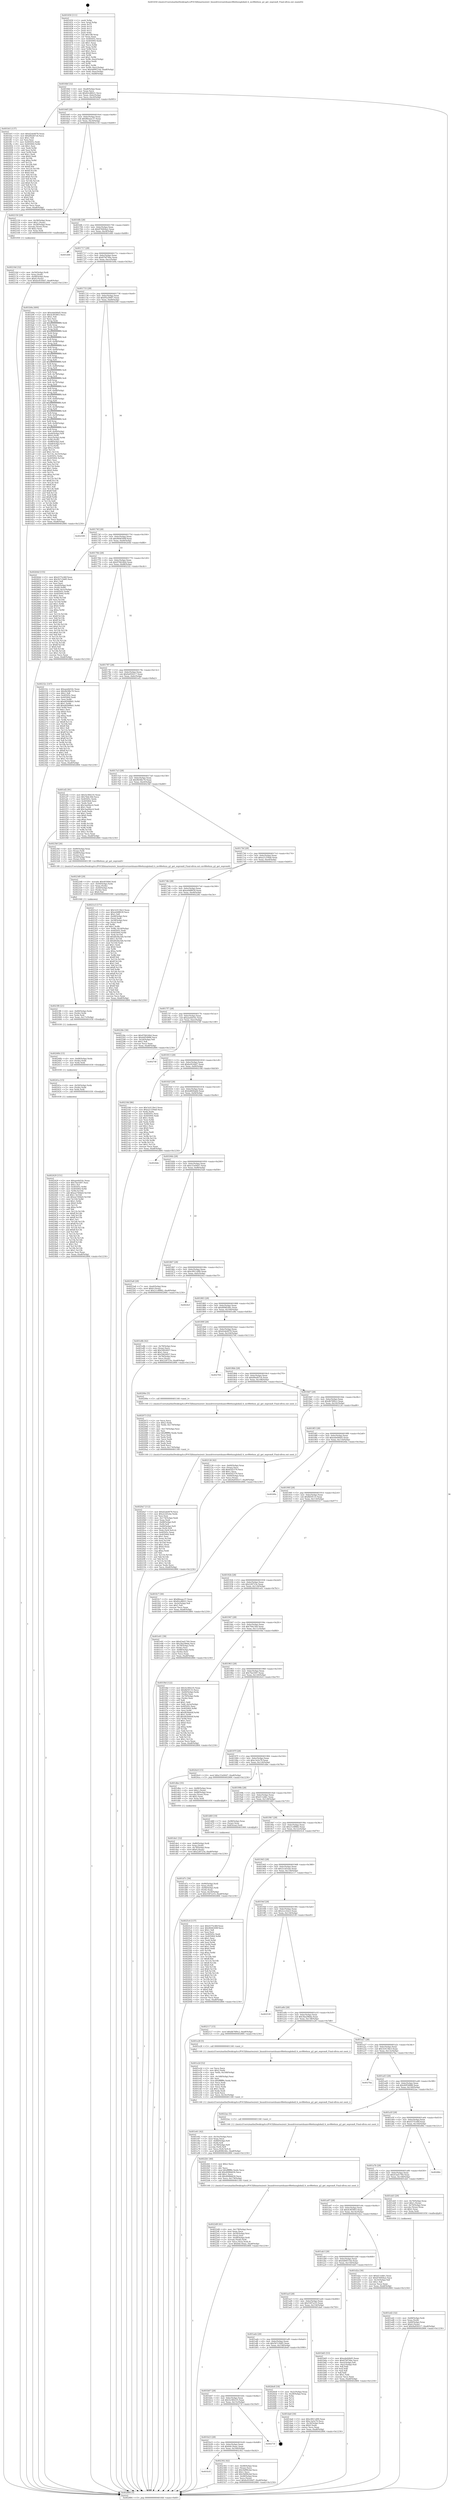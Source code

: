 digraph "0x401650" {
  label = "0x401650 (/mnt/c/Users/mathe/Desktop/tcc/POCII/binaries/extr_linuxdriversnetdsamv88e6xxxglobal2.h_mv88e6xxx_g2_get_eeprom8_Final-ollvm.out::main(0))"
  labelloc = "t"
  node[shape=record]

  Entry [label="",width=0.3,height=0.3,shape=circle,fillcolor=black,style=filled]
  "0x4016bf" [label="{
     0x4016bf [32]\l
     | [instrs]\l
     &nbsp;&nbsp;0x4016bf \<+6\>: mov -0xa8(%rbp),%eax\l
     &nbsp;&nbsp;0x4016c5 \<+2\>: mov %eax,%ecx\l
     &nbsp;&nbsp;0x4016c7 \<+6\>: sub $0x82cd8021,%ecx\l
     &nbsp;&nbsp;0x4016cd \<+6\>: mov %eax,-0xbc(%rbp)\l
     &nbsp;&nbsp;0x4016d3 \<+6\>: mov %ecx,-0xc0(%rbp)\l
     &nbsp;&nbsp;0x4016d9 \<+6\>: je 0000000000401fe5 \<main+0x995\>\l
  }"]
  "0x401fe5" [label="{
     0x401fe5 [137]\l
     | [instrs]\l
     &nbsp;&nbsp;0x401fe5 \<+5\>: mov $0xd2ab4978,%eax\l
     &nbsp;&nbsp;0x401fea \<+5\>: mov $0xd9ed47c6,%ecx\l
     &nbsp;&nbsp;0x401fef \<+2\>: mov $0x1,%dl\l
     &nbsp;&nbsp;0x401ff1 \<+2\>: xor %esi,%esi\l
     &nbsp;&nbsp;0x401ff3 \<+7\>: mov 0x40505c,%edi\l
     &nbsp;&nbsp;0x401ffa \<+8\>: mov 0x405064,%r8d\l
     &nbsp;&nbsp;0x402002 \<+3\>: sub $0x1,%esi\l
     &nbsp;&nbsp;0x402005 \<+3\>: mov %edi,%r9d\l
     &nbsp;&nbsp;0x402008 \<+3\>: add %esi,%r9d\l
     &nbsp;&nbsp;0x40200b \<+4\>: imul %r9d,%edi\l
     &nbsp;&nbsp;0x40200f \<+3\>: and $0x1,%edi\l
     &nbsp;&nbsp;0x402012 \<+3\>: cmp $0x0,%edi\l
     &nbsp;&nbsp;0x402015 \<+4\>: sete %r10b\l
     &nbsp;&nbsp;0x402019 \<+4\>: cmp $0xa,%r8d\l
     &nbsp;&nbsp;0x40201d \<+4\>: setl %r11b\l
     &nbsp;&nbsp;0x402021 \<+3\>: mov %r10b,%bl\l
     &nbsp;&nbsp;0x402024 \<+3\>: xor $0xff,%bl\l
     &nbsp;&nbsp;0x402027 \<+3\>: mov %r11b,%r14b\l
     &nbsp;&nbsp;0x40202a \<+4\>: xor $0xff,%r14b\l
     &nbsp;&nbsp;0x40202e \<+3\>: xor $0x0,%dl\l
     &nbsp;&nbsp;0x402031 \<+3\>: mov %bl,%r15b\l
     &nbsp;&nbsp;0x402034 \<+4\>: and $0x0,%r15b\l
     &nbsp;&nbsp;0x402038 \<+3\>: and %dl,%r10b\l
     &nbsp;&nbsp;0x40203b \<+3\>: mov %r14b,%r12b\l
     &nbsp;&nbsp;0x40203e \<+4\>: and $0x0,%r12b\l
     &nbsp;&nbsp;0x402042 \<+3\>: and %dl,%r11b\l
     &nbsp;&nbsp;0x402045 \<+3\>: or %r10b,%r15b\l
     &nbsp;&nbsp;0x402048 \<+3\>: or %r11b,%r12b\l
     &nbsp;&nbsp;0x40204b \<+3\>: xor %r12b,%r15b\l
     &nbsp;&nbsp;0x40204e \<+3\>: or %r14b,%bl\l
     &nbsp;&nbsp;0x402051 \<+3\>: xor $0xff,%bl\l
     &nbsp;&nbsp;0x402054 \<+3\>: or $0x0,%dl\l
     &nbsp;&nbsp;0x402057 \<+2\>: and %dl,%bl\l
     &nbsp;&nbsp;0x402059 \<+3\>: or %bl,%r15b\l
     &nbsp;&nbsp;0x40205c \<+4\>: test $0x1,%r15b\l
     &nbsp;&nbsp;0x402060 \<+3\>: cmovne %ecx,%eax\l
     &nbsp;&nbsp;0x402063 \<+6\>: mov %eax,-0xa8(%rbp)\l
     &nbsp;&nbsp;0x402069 \<+5\>: jmp 0000000000402884 \<main+0x1234\>\l
  }"]
  "0x4016df" [label="{
     0x4016df [28]\l
     | [instrs]\l
     &nbsp;&nbsp;0x4016df \<+5\>: jmp 00000000004016e4 \<main+0x94\>\l
     &nbsp;&nbsp;0x4016e4 \<+6\>: mov -0xbc(%rbp),%eax\l
     &nbsp;&nbsp;0x4016ea \<+5\>: sub $0x86eaac37,%eax\l
     &nbsp;&nbsp;0x4016ef \<+6\>: mov %eax,-0xc4(%rbp)\l
     &nbsp;&nbsp;0x4016f5 \<+6\>: je 0000000000402150 \<main+0xb00\>\l
  }"]
  Exit [label="",width=0.3,height=0.3,shape=circle,fillcolor=black,style=filled,peripheries=2]
  "0x402150" [label="{
     0x402150 [29]\l
     | [instrs]\l
     &nbsp;&nbsp;0x402150 \<+4\>: mov -0x58(%rbp),%rax\l
     &nbsp;&nbsp;0x402154 \<+6\>: movl $0x1,(%rax)\l
     &nbsp;&nbsp;0x40215a \<+4\>: mov -0x58(%rbp),%rax\l
     &nbsp;&nbsp;0x40215e \<+3\>: movslq (%rax),%rax\l
     &nbsp;&nbsp;0x402161 \<+4\>: shl $0x2,%rax\l
     &nbsp;&nbsp;0x402165 \<+3\>: mov %rax,%rdi\l
     &nbsp;&nbsp;0x402168 \<+5\>: call 0000000000401050 \<malloc@plt\>\l
     | [calls]\l
     &nbsp;&nbsp;0x401050 \{1\} (unknown)\l
  }"]
  "0x4016fb" [label="{
     0x4016fb [28]\l
     | [instrs]\l
     &nbsp;&nbsp;0x4016fb \<+5\>: jmp 0000000000401700 \<main+0xb0\>\l
     &nbsp;&nbsp;0x401700 \<+6\>: mov -0xbc(%rbp),%eax\l
     &nbsp;&nbsp;0x401706 \<+5\>: sub $0x876004a2,%eax\l
     &nbsp;&nbsp;0x40170b \<+6\>: mov %eax,-0xc8(%rbp)\l
     &nbsp;&nbsp;0x401711 \<+6\>: je 0000000000401d48 \<main+0x6f8\>\l
  }"]
  "0x402429" [label="{
     0x402429 [151]\l
     | [instrs]\l
     &nbsp;&nbsp;0x402429 \<+5\>: mov $0xaee6d16c,%eax\l
     &nbsp;&nbsp;0x40242e \<+5\>: mov $0x7ba1697,%esi\l
     &nbsp;&nbsp;0x402433 \<+2\>: mov $0x1,%cl\l
     &nbsp;&nbsp;0x402435 \<+8\>: mov 0x40505c,%r8d\l
     &nbsp;&nbsp;0x40243d \<+8\>: mov 0x405064,%r9d\l
     &nbsp;&nbsp;0x402445 \<+3\>: mov %r8d,%r10d\l
     &nbsp;&nbsp;0x402448 \<+7\>: add $0xea749de0,%r10d\l
     &nbsp;&nbsp;0x40244f \<+4\>: sub $0x1,%r10d\l
     &nbsp;&nbsp;0x402453 \<+7\>: sub $0xea749de0,%r10d\l
     &nbsp;&nbsp;0x40245a \<+4\>: imul %r10d,%r8d\l
     &nbsp;&nbsp;0x40245e \<+4\>: and $0x1,%r8d\l
     &nbsp;&nbsp;0x402462 \<+4\>: cmp $0x0,%r8d\l
     &nbsp;&nbsp;0x402466 \<+4\>: sete %r11b\l
     &nbsp;&nbsp;0x40246a \<+4\>: cmp $0xa,%r9d\l
     &nbsp;&nbsp;0x40246e \<+3\>: setl %bl\l
     &nbsp;&nbsp;0x402471 \<+3\>: mov %r11b,%r14b\l
     &nbsp;&nbsp;0x402474 \<+4\>: xor $0xff,%r14b\l
     &nbsp;&nbsp;0x402478 \<+3\>: mov %bl,%r15b\l
     &nbsp;&nbsp;0x40247b \<+4\>: xor $0xff,%r15b\l
     &nbsp;&nbsp;0x40247f \<+3\>: xor $0x1,%cl\l
     &nbsp;&nbsp;0x402482 \<+3\>: mov %r14b,%r12b\l
     &nbsp;&nbsp;0x402485 \<+4\>: and $0xff,%r12b\l
     &nbsp;&nbsp;0x402489 \<+3\>: and %cl,%r11b\l
     &nbsp;&nbsp;0x40248c \<+3\>: mov %r15b,%r13b\l
     &nbsp;&nbsp;0x40248f \<+4\>: and $0xff,%r13b\l
     &nbsp;&nbsp;0x402493 \<+2\>: and %cl,%bl\l
     &nbsp;&nbsp;0x402495 \<+3\>: or %r11b,%r12b\l
     &nbsp;&nbsp;0x402498 \<+3\>: or %bl,%r13b\l
     &nbsp;&nbsp;0x40249b \<+3\>: xor %r13b,%r12b\l
     &nbsp;&nbsp;0x40249e \<+3\>: or %r15b,%r14b\l
     &nbsp;&nbsp;0x4024a1 \<+4\>: xor $0xff,%r14b\l
     &nbsp;&nbsp;0x4024a5 \<+3\>: or $0x1,%cl\l
     &nbsp;&nbsp;0x4024a8 \<+3\>: and %cl,%r14b\l
     &nbsp;&nbsp;0x4024ab \<+3\>: or %r14b,%r12b\l
     &nbsp;&nbsp;0x4024ae \<+4\>: test $0x1,%r12b\l
     &nbsp;&nbsp;0x4024b2 \<+3\>: cmovne %esi,%eax\l
     &nbsp;&nbsp;0x4024b5 \<+6\>: mov %eax,-0xa8(%rbp)\l
     &nbsp;&nbsp;0x4024bb \<+5\>: jmp 0000000000402884 \<main+0x1234\>\l
  }"]
  "0x401d48" [label="{
     0x401d48\l
  }", style=dashed]
  "0x401717" [label="{
     0x401717 [28]\l
     | [instrs]\l
     &nbsp;&nbsp;0x401717 \<+5\>: jmp 000000000040171c \<main+0xcc\>\l
     &nbsp;&nbsp;0x40171c \<+6\>: mov -0xbc(%rbp),%eax\l
     &nbsp;&nbsp;0x401722 \<+5\>: sub $0x876f74be,%eax\l
     &nbsp;&nbsp;0x401727 \<+6\>: mov %eax,-0xcc(%rbp)\l
     &nbsp;&nbsp;0x40172d \<+6\>: je 0000000000401b9a \<main+0x54a\>\l
  }"]
  "0x40241a" [label="{
     0x40241a [15]\l
     | [instrs]\l
     &nbsp;&nbsp;0x40241a \<+4\>: mov -0x50(%rbp),%rdx\l
     &nbsp;&nbsp;0x40241e \<+3\>: mov (%rdx),%rdx\l
     &nbsp;&nbsp;0x402421 \<+3\>: mov %rdx,%rdi\l
     &nbsp;&nbsp;0x402424 \<+5\>: call 0000000000401030 \<free@plt\>\l
     | [calls]\l
     &nbsp;&nbsp;0x401030 \{1\} (unknown)\l
  }"]
  "0x401b9a" [label="{
     0x401b9a [400]\l
     | [instrs]\l
     &nbsp;&nbsp;0x401b9a \<+5\>: mov $0xede646d5,%eax\l
     &nbsp;&nbsp;0x401b9f \<+5\>: mov $0x4c9f3903,%ecx\l
     &nbsp;&nbsp;0x401ba4 \<+2\>: mov $0x1,%dl\l
     &nbsp;&nbsp;0x401ba6 \<+2\>: xor %esi,%esi\l
     &nbsp;&nbsp;0x401ba8 \<+3\>: mov %rsp,%rdi\l
     &nbsp;&nbsp;0x401bab \<+4\>: add $0xfffffffffffffff0,%rdi\l
     &nbsp;&nbsp;0x401baf \<+3\>: mov %rdi,%rsp\l
     &nbsp;&nbsp;0x401bb2 \<+7\>: mov %rdi,-0xa0(%rbp)\l
     &nbsp;&nbsp;0x401bb9 \<+3\>: mov %rsp,%rdi\l
     &nbsp;&nbsp;0x401bbc \<+4\>: add $0xfffffffffffffff0,%rdi\l
     &nbsp;&nbsp;0x401bc0 \<+3\>: mov %rdi,%rsp\l
     &nbsp;&nbsp;0x401bc3 \<+3\>: mov %rsp,%r8\l
     &nbsp;&nbsp;0x401bc6 \<+4\>: add $0xfffffffffffffff0,%r8\l
     &nbsp;&nbsp;0x401bca \<+3\>: mov %r8,%rsp\l
     &nbsp;&nbsp;0x401bcd \<+7\>: mov %r8,-0x98(%rbp)\l
     &nbsp;&nbsp;0x401bd4 \<+3\>: mov %rsp,%r8\l
     &nbsp;&nbsp;0x401bd7 \<+4\>: add $0xfffffffffffffff0,%r8\l
     &nbsp;&nbsp;0x401bdb \<+3\>: mov %r8,%rsp\l
     &nbsp;&nbsp;0x401bde \<+7\>: mov %r8,-0x90(%rbp)\l
     &nbsp;&nbsp;0x401be5 \<+3\>: mov %rsp,%r8\l
     &nbsp;&nbsp;0x401be8 \<+4\>: add $0xfffffffffffffff0,%r8\l
     &nbsp;&nbsp;0x401bec \<+3\>: mov %r8,%rsp\l
     &nbsp;&nbsp;0x401bef \<+7\>: mov %r8,-0x88(%rbp)\l
     &nbsp;&nbsp;0x401bf6 \<+3\>: mov %rsp,%r8\l
     &nbsp;&nbsp;0x401bf9 \<+4\>: add $0xfffffffffffffff0,%r8\l
     &nbsp;&nbsp;0x401bfd \<+3\>: mov %r8,%rsp\l
     &nbsp;&nbsp;0x401c00 \<+4\>: mov %r8,-0x80(%rbp)\l
     &nbsp;&nbsp;0x401c04 \<+3\>: mov %rsp,%r8\l
     &nbsp;&nbsp;0x401c07 \<+4\>: add $0xfffffffffffffff0,%r8\l
     &nbsp;&nbsp;0x401c0b \<+3\>: mov %r8,%rsp\l
     &nbsp;&nbsp;0x401c0e \<+4\>: mov %r8,-0x78(%rbp)\l
     &nbsp;&nbsp;0x401c12 \<+3\>: mov %rsp,%r8\l
     &nbsp;&nbsp;0x401c15 \<+4\>: add $0xfffffffffffffff0,%r8\l
     &nbsp;&nbsp;0x401c19 \<+3\>: mov %r8,%rsp\l
     &nbsp;&nbsp;0x401c1c \<+4\>: mov %r8,-0x70(%rbp)\l
     &nbsp;&nbsp;0x401c20 \<+3\>: mov %rsp,%r8\l
     &nbsp;&nbsp;0x401c23 \<+4\>: add $0xfffffffffffffff0,%r8\l
     &nbsp;&nbsp;0x401c27 \<+3\>: mov %r8,%rsp\l
     &nbsp;&nbsp;0x401c2a \<+4\>: mov %r8,-0x68(%rbp)\l
     &nbsp;&nbsp;0x401c2e \<+3\>: mov %rsp,%r8\l
     &nbsp;&nbsp;0x401c31 \<+4\>: add $0xfffffffffffffff0,%r8\l
     &nbsp;&nbsp;0x401c35 \<+3\>: mov %r8,%rsp\l
     &nbsp;&nbsp;0x401c38 \<+4\>: mov %r8,-0x60(%rbp)\l
     &nbsp;&nbsp;0x401c3c \<+3\>: mov %rsp,%r8\l
     &nbsp;&nbsp;0x401c3f \<+4\>: add $0xfffffffffffffff0,%r8\l
     &nbsp;&nbsp;0x401c43 \<+3\>: mov %r8,%rsp\l
     &nbsp;&nbsp;0x401c46 \<+4\>: mov %r8,-0x58(%rbp)\l
     &nbsp;&nbsp;0x401c4a \<+3\>: mov %rsp,%r8\l
     &nbsp;&nbsp;0x401c4d \<+4\>: add $0xfffffffffffffff0,%r8\l
     &nbsp;&nbsp;0x401c51 \<+3\>: mov %r8,%rsp\l
     &nbsp;&nbsp;0x401c54 \<+4\>: mov %r8,-0x50(%rbp)\l
     &nbsp;&nbsp;0x401c58 \<+3\>: mov %rsp,%r8\l
     &nbsp;&nbsp;0x401c5b \<+4\>: add $0xfffffffffffffff0,%r8\l
     &nbsp;&nbsp;0x401c5f \<+3\>: mov %r8,%rsp\l
     &nbsp;&nbsp;0x401c62 \<+4\>: mov %r8,-0x48(%rbp)\l
     &nbsp;&nbsp;0x401c66 \<+3\>: mov %rsp,%r8\l
     &nbsp;&nbsp;0x401c69 \<+4\>: add $0xfffffffffffffff0,%r8\l
     &nbsp;&nbsp;0x401c6d \<+3\>: mov %r8,%rsp\l
     &nbsp;&nbsp;0x401c70 \<+4\>: mov %r8,-0x40(%rbp)\l
     &nbsp;&nbsp;0x401c74 \<+7\>: mov -0xa0(%rbp),%r8\l
     &nbsp;&nbsp;0x401c7b \<+7\>: movl $0x0,(%r8)\l
     &nbsp;&nbsp;0x401c82 \<+7\>: mov -0xac(%rbp),%r9d\l
     &nbsp;&nbsp;0x401c89 \<+3\>: mov %r9d,(%rdi)\l
     &nbsp;&nbsp;0x401c8c \<+7\>: mov -0x98(%rbp),%r8\l
     &nbsp;&nbsp;0x401c93 \<+7\>: mov -0xb8(%rbp),%r10\l
     &nbsp;&nbsp;0x401c9a \<+3\>: mov %r10,(%r8)\l
     &nbsp;&nbsp;0x401c9d \<+3\>: cmpl $0x2,(%rdi)\l
     &nbsp;&nbsp;0x401ca0 \<+4\>: setne %r11b\l
     &nbsp;&nbsp;0x401ca4 \<+4\>: and $0x1,%r11b\l
     &nbsp;&nbsp;0x401ca8 \<+4\>: mov %r11b,-0x35(%rbp)\l
     &nbsp;&nbsp;0x401cac \<+7\>: mov 0x40505c,%ebx\l
     &nbsp;&nbsp;0x401cb3 \<+8\>: mov 0x405064,%r14d\l
     &nbsp;&nbsp;0x401cbb \<+3\>: sub $0x1,%esi\l
     &nbsp;&nbsp;0x401cbe \<+3\>: mov %ebx,%r15d\l
     &nbsp;&nbsp;0x401cc1 \<+3\>: add %esi,%r15d\l
     &nbsp;&nbsp;0x401cc4 \<+4\>: imul %r15d,%ebx\l
     &nbsp;&nbsp;0x401cc8 \<+3\>: and $0x1,%ebx\l
     &nbsp;&nbsp;0x401ccb \<+3\>: cmp $0x0,%ebx\l
     &nbsp;&nbsp;0x401cce \<+4\>: sete %r11b\l
     &nbsp;&nbsp;0x401cd2 \<+4\>: cmp $0xa,%r14d\l
     &nbsp;&nbsp;0x401cd6 \<+4\>: setl %r12b\l
     &nbsp;&nbsp;0x401cda \<+3\>: mov %r11b,%r13b\l
     &nbsp;&nbsp;0x401cdd \<+4\>: xor $0xff,%r13b\l
     &nbsp;&nbsp;0x401ce1 \<+3\>: mov %r12b,%sil\l
     &nbsp;&nbsp;0x401ce4 \<+4\>: xor $0xff,%sil\l
     &nbsp;&nbsp;0x401ce8 \<+3\>: xor $0x1,%dl\l
     &nbsp;&nbsp;0x401ceb \<+3\>: mov %r13b,%dil\l
     &nbsp;&nbsp;0x401cee \<+4\>: and $0xff,%dil\l
     &nbsp;&nbsp;0x401cf2 \<+3\>: and %dl,%r11b\l
     &nbsp;&nbsp;0x401cf5 \<+3\>: mov %sil,%r8b\l
     &nbsp;&nbsp;0x401cf8 \<+4\>: and $0xff,%r8b\l
     &nbsp;&nbsp;0x401cfc \<+3\>: and %dl,%r12b\l
     &nbsp;&nbsp;0x401cff \<+3\>: or %r11b,%dil\l
     &nbsp;&nbsp;0x401d02 \<+3\>: or %r12b,%r8b\l
     &nbsp;&nbsp;0x401d05 \<+3\>: xor %r8b,%dil\l
     &nbsp;&nbsp;0x401d08 \<+3\>: or %sil,%r13b\l
     &nbsp;&nbsp;0x401d0b \<+4\>: xor $0xff,%r13b\l
     &nbsp;&nbsp;0x401d0f \<+3\>: or $0x1,%dl\l
     &nbsp;&nbsp;0x401d12 \<+3\>: and %dl,%r13b\l
     &nbsp;&nbsp;0x401d15 \<+3\>: or %r13b,%dil\l
     &nbsp;&nbsp;0x401d18 \<+4\>: test $0x1,%dil\l
     &nbsp;&nbsp;0x401d1c \<+3\>: cmovne %ecx,%eax\l
     &nbsp;&nbsp;0x401d1f \<+6\>: mov %eax,-0xa8(%rbp)\l
     &nbsp;&nbsp;0x401d25 \<+5\>: jmp 0000000000402884 \<main+0x1234\>\l
  }"]
  "0x401733" [label="{
     0x401733 [28]\l
     | [instrs]\l
     &nbsp;&nbsp;0x401733 \<+5\>: jmp 0000000000401738 \<main+0xe8\>\l
     &nbsp;&nbsp;0x401738 \<+6\>: mov -0xbc(%rbp),%eax\l
     &nbsp;&nbsp;0x40173e \<+5\>: sub $0x95a306f7,%eax\l
     &nbsp;&nbsp;0x401743 \<+6\>: mov %eax,-0xd0(%rbp)\l
     &nbsp;&nbsp;0x401749 \<+6\>: je 0000000000402599 \<main+0xf49\>\l
  }"]
  "0x40240b" [label="{
     0x40240b [15]\l
     | [instrs]\l
     &nbsp;&nbsp;0x40240b \<+4\>: mov -0x68(%rbp),%rdx\l
     &nbsp;&nbsp;0x40240f \<+3\>: mov (%rdx),%rdx\l
     &nbsp;&nbsp;0x402412 \<+3\>: mov %rdx,%rdi\l
     &nbsp;&nbsp;0x402415 \<+5\>: call 0000000000401030 \<free@plt\>\l
     | [calls]\l
     &nbsp;&nbsp;0x401030 \{1\} (unknown)\l
  }"]
  "0x402599" [label="{
     0x402599\l
  }", style=dashed]
  "0x40174f" [label="{
     0x40174f [28]\l
     | [instrs]\l
     &nbsp;&nbsp;0x40174f \<+5\>: jmp 0000000000401754 \<main+0x104\>\l
     &nbsp;&nbsp;0x401754 \<+6\>: mov -0xbc(%rbp),%eax\l
     &nbsp;&nbsp;0x40175a \<+5\>: sub $0x9646309f,%eax\l
     &nbsp;&nbsp;0x40175f \<+6\>: mov %eax,-0xd4(%rbp)\l
     &nbsp;&nbsp;0x401765 \<+6\>: je 000000000040264d \<main+0xffd\>\l
  }"]
  "0x4023f6" [label="{
     0x4023f6 [21]\l
     | [instrs]\l
     &nbsp;&nbsp;0x4023f6 \<+4\>: mov -0x80(%rbp),%rdx\l
     &nbsp;&nbsp;0x4023fa \<+3\>: mov (%rdx),%rdx\l
     &nbsp;&nbsp;0x4023fd \<+3\>: mov %rdx,%rdi\l
     &nbsp;&nbsp;0x402400 \<+6\>: mov %eax,-0x17c(%rbp)\l
     &nbsp;&nbsp;0x402406 \<+5\>: call 0000000000401030 \<free@plt\>\l
     | [calls]\l
     &nbsp;&nbsp;0x401030 \{1\} (unknown)\l
  }"]
  "0x40264d" [label="{
     0x40264d [155]\l
     | [instrs]\l
     &nbsp;&nbsp;0x40264d \<+5\>: mov $0x4375c46f,%eax\l
     &nbsp;&nbsp;0x402652 \<+5\>: mov $0x5b7c5b85,%ecx\l
     &nbsp;&nbsp;0x402657 \<+2\>: mov $0x1,%dl\l
     &nbsp;&nbsp;0x402659 \<+2\>: xor %esi,%esi\l
     &nbsp;&nbsp;0x40265b \<+7\>: mov -0xa0(%rbp),%rdi\l
     &nbsp;&nbsp;0x402662 \<+3\>: mov (%rdi),%r8d\l
     &nbsp;&nbsp;0x402665 \<+4\>: mov %r8d,-0x2c(%rbp)\l
     &nbsp;&nbsp;0x402669 \<+8\>: mov 0x40505c,%r8d\l
     &nbsp;&nbsp;0x402671 \<+8\>: mov 0x405064,%r9d\l
     &nbsp;&nbsp;0x402679 \<+3\>: sub $0x1,%esi\l
     &nbsp;&nbsp;0x40267c \<+3\>: mov %r8d,%r10d\l
     &nbsp;&nbsp;0x40267f \<+3\>: add %esi,%r10d\l
     &nbsp;&nbsp;0x402682 \<+4\>: imul %r10d,%r8d\l
     &nbsp;&nbsp;0x402686 \<+4\>: and $0x1,%r8d\l
     &nbsp;&nbsp;0x40268a \<+4\>: cmp $0x0,%r8d\l
     &nbsp;&nbsp;0x40268e \<+4\>: sete %r11b\l
     &nbsp;&nbsp;0x402692 \<+4\>: cmp $0xa,%r9d\l
     &nbsp;&nbsp;0x402696 \<+3\>: setl %bl\l
     &nbsp;&nbsp;0x402699 \<+3\>: mov %r11b,%r14b\l
     &nbsp;&nbsp;0x40269c \<+4\>: xor $0xff,%r14b\l
     &nbsp;&nbsp;0x4026a0 \<+3\>: mov %bl,%r15b\l
     &nbsp;&nbsp;0x4026a3 \<+4\>: xor $0xff,%r15b\l
     &nbsp;&nbsp;0x4026a7 \<+3\>: xor $0x0,%dl\l
     &nbsp;&nbsp;0x4026aa \<+3\>: mov %r14b,%r12b\l
     &nbsp;&nbsp;0x4026ad \<+4\>: and $0x0,%r12b\l
     &nbsp;&nbsp;0x4026b1 \<+3\>: and %dl,%r11b\l
     &nbsp;&nbsp;0x4026b4 \<+3\>: mov %r15b,%r13b\l
     &nbsp;&nbsp;0x4026b7 \<+4\>: and $0x0,%r13b\l
     &nbsp;&nbsp;0x4026bb \<+2\>: and %dl,%bl\l
     &nbsp;&nbsp;0x4026bd \<+3\>: or %r11b,%r12b\l
     &nbsp;&nbsp;0x4026c0 \<+3\>: or %bl,%r13b\l
     &nbsp;&nbsp;0x4026c3 \<+3\>: xor %r13b,%r12b\l
     &nbsp;&nbsp;0x4026c6 \<+3\>: or %r15b,%r14b\l
     &nbsp;&nbsp;0x4026c9 \<+4\>: xor $0xff,%r14b\l
     &nbsp;&nbsp;0x4026cd \<+3\>: or $0x0,%dl\l
     &nbsp;&nbsp;0x4026d0 \<+3\>: and %dl,%r14b\l
     &nbsp;&nbsp;0x4026d3 \<+3\>: or %r14b,%r12b\l
     &nbsp;&nbsp;0x4026d6 \<+4\>: test $0x1,%r12b\l
     &nbsp;&nbsp;0x4026da \<+3\>: cmovne %ecx,%eax\l
     &nbsp;&nbsp;0x4026dd \<+6\>: mov %eax,-0xa8(%rbp)\l
     &nbsp;&nbsp;0x4026e3 \<+5\>: jmp 0000000000402884 \<main+0x1234\>\l
  }"]
  "0x40176b" [label="{
     0x40176b [28]\l
     | [instrs]\l
     &nbsp;&nbsp;0x40176b \<+5\>: jmp 0000000000401770 \<main+0x120\>\l
     &nbsp;&nbsp;0x401770 \<+6\>: mov -0xbc(%rbp),%eax\l
     &nbsp;&nbsp;0x401776 \<+5\>: sub $0x976624b4,%eax\l
     &nbsp;&nbsp;0x40177b \<+6\>: mov %eax,-0xd8(%rbp)\l
     &nbsp;&nbsp;0x401781 \<+6\>: je 000000000040232c \<main+0xcdc\>\l
  }"]
  "0x4023d9" [label="{
     0x4023d9 [29]\l
     | [instrs]\l
     &nbsp;&nbsp;0x4023d9 \<+10\>: movabs $0x4030b6,%rdi\l
     &nbsp;&nbsp;0x4023e3 \<+4\>: mov -0x40(%rbp),%rdx\l
     &nbsp;&nbsp;0x4023e7 \<+2\>: mov %eax,(%rdx)\l
     &nbsp;&nbsp;0x4023e9 \<+4\>: mov -0x40(%rbp),%rdx\l
     &nbsp;&nbsp;0x4023ed \<+2\>: mov (%rdx),%esi\l
     &nbsp;&nbsp;0x4023ef \<+2\>: mov $0x0,%al\l
     &nbsp;&nbsp;0x4023f1 \<+5\>: call 0000000000401040 \<printf@plt\>\l
     | [calls]\l
     &nbsp;&nbsp;0x401040 \{1\} (unknown)\l
  }"]
  "0x40232c" [label="{
     0x40232c [147]\l
     | [instrs]\l
     &nbsp;&nbsp;0x40232c \<+5\>: mov $0xaee6d16c,%eax\l
     &nbsp;&nbsp;0x402331 \<+5\>: mov $0x9b5fbc70,%ecx\l
     &nbsp;&nbsp;0x402336 \<+2\>: mov $0x1,%dl\l
     &nbsp;&nbsp;0x402338 \<+7\>: mov 0x40505c,%esi\l
     &nbsp;&nbsp;0x40233f \<+7\>: mov 0x405064,%edi\l
     &nbsp;&nbsp;0x402346 \<+3\>: mov %esi,%r8d\l
     &nbsp;&nbsp;0x402349 \<+7\>: sub $0xdd5688d1,%r8d\l
     &nbsp;&nbsp;0x402350 \<+4\>: sub $0x1,%r8d\l
     &nbsp;&nbsp;0x402354 \<+7\>: add $0xdd5688d1,%r8d\l
     &nbsp;&nbsp;0x40235b \<+4\>: imul %r8d,%esi\l
     &nbsp;&nbsp;0x40235f \<+3\>: and $0x1,%esi\l
     &nbsp;&nbsp;0x402362 \<+3\>: cmp $0x0,%esi\l
     &nbsp;&nbsp;0x402365 \<+4\>: sete %r9b\l
     &nbsp;&nbsp;0x402369 \<+3\>: cmp $0xa,%edi\l
     &nbsp;&nbsp;0x40236c \<+4\>: setl %r10b\l
     &nbsp;&nbsp;0x402370 \<+3\>: mov %r9b,%r11b\l
     &nbsp;&nbsp;0x402373 \<+4\>: xor $0xff,%r11b\l
     &nbsp;&nbsp;0x402377 \<+3\>: mov %r10b,%bl\l
     &nbsp;&nbsp;0x40237a \<+3\>: xor $0xff,%bl\l
     &nbsp;&nbsp;0x40237d \<+3\>: xor $0x1,%dl\l
     &nbsp;&nbsp;0x402380 \<+3\>: mov %r11b,%r14b\l
     &nbsp;&nbsp;0x402383 \<+4\>: and $0xff,%r14b\l
     &nbsp;&nbsp;0x402387 \<+3\>: and %dl,%r9b\l
     &nbsp;&nbsp;0x40238a \<+3\>: mov %bl,%r15b\l
     &nbsp;&nbsp;0x40238d \<+4\>: and $0xff,%r15b\l
     &nbsp;&nbsp;0x402391 \<+3\>: and %dl,%r10b\l
     &nbsp;&nbsp;0x402394 \<+3\>: or %r9b,%r14b\l
     &nbsp;&nbsp;0x402397 \<+3\>: or %r10b,%r15b\l
     &nbsp;&nbsp;0x40239a \<+3\>: xor %r15b,%r14b\l
     &nbsp;&nbsp;0x40239d \<+3\>: or %bl,%r11b\l
     &nbsp;&nbsp;0x4023a0 \<+4\>: xor $0xff,%r11b\l
     &nbsp;&nbsp;0x4023a4 \<+3\>: or $0x1,%dl\l
     &nbsp;&nbsp;0x4023a7 \<+3\>: and %dl,%r11b\l
     &nbsp;&nbsp;0x4023aa \<+3\>: or %r11b,%r14b\l
     &nbsp;&nbsp;0x4023ad \<+4\>: test $0x1,%r14b\l
     &nbsp;&nbsp;0x4023b1 \<+3\>: cmovne %ecx,%eax\l
     &nbsp;&nbsp;0x4023b4 \<+6\>: mov %eax,-0xa8(%rbp)\l
     &nbsp;&nbsp;0x4023ba \<+5\>: jmp 0000000000402884 \<main+0x1234\>\l
  }"]
  "0x401787" [label="{
     0x401787 [28]\l
     | [instrs]\l
     &nbsp;&nbsp;0x401787 \<+5\>: jmp 000000000040178c \<main+0x13c\>\l
     &nbsp;&nbsp;0x40178c \<+6\>: mov -0xbc(%rbp),%eax\l
     &nbsp;&nbsp;0x401792 \<+5\>: sub $0x9a950217,%eax\l
     &nbsp;&nbsp;0x401797 \<+6\>: mov %eax,-0xdc(%rbp)\l
     &nbsp;&nbsp;0x40179d \<+6\>: je 0000000000401ef2 \<main+0x8a2\>\l
  }"]
  "0x401b3f" [label="{
     0x401b3f\l
  }", style=dashed]
  "0x401ef2" [label="{
     0x401ef2 [91]\l
     | [instrs]\l
     &nbsp;&nbsp;0x401ef2 \<+5\>: mov $0x5e384235,%eax\l
     &nbsp;&nbsp;0x401ef7 \<+5\>: mov $0x76dc30d,%ecx\l
     &nbsp;&nbsp;0x401efc \<+7\>: mov 0x40505c,%edx\l
     &nbsp;&nbsp;0x401f03 \<+7\>: mov 0x405064,%esi\l
     &nbsp;&nbsp;0x401f0a \<+2\>: mov %edx,%edi\l
     &nbsp;&nbsp;0x401f0c \<+6\>: sub $0x3aa94ec4,%edi\l
     &nbsp;&nbsp;0x401f12 \<+3\>: sub $0x1,%edi\l
     &nbsp;&nbsp;0x401f15 \<+6\>: add $0x3aa94ec4,%edi\l
     &nbsp;&nbsp;0x401f1b \<+3\>: imul %edi,%edx\l
     &nbsp;&nbsp;0x401f1e \<+3\>: and $0x1,%edx\l
     &nbsp;&nbsp;0x401f21 \<+3\>: cmp $0x0,%edx\l
     &nbsp;&nbsp;0x401f24 \<+4\>: sete %r8b\l
     &nbsp;&nbsp;0x401f28 \<+3\>: cmp $0xa,%esi\l
     &nbsp;&nbsp;0x401f2b \<+4\>: setl %r9b\l
     &nbsp;&nbsp;0x401f2f \<+3\>: mov %r8b,%r10b\l
     &nbsp;&nbsp;0x401f32 \<+3\>: and %r9b,%r10b\l
     &nbsp;&nbsp;0x401f35 \<+3\>: xor %r9b,%r8b\l
     &nbsp;&nbsp;0x401f38 \<+3\>: or %r8b,%r10b\l
     &nbsp;&nbsp;0x401f3b \<+4\>: test $0x1,%r10b\l
     &nbsp;&nbsp;0x401f3f \<+3\>: cmovne %ecx,%eax\l
     &nbsp;&nbsp;0x401f42 \<+6\>: mov %eax,-0xa8(%rbp)\l
     &nbsp;&nbsp;0x401f48 \<+5\>: jmp 0000000000402884 \<main+0x1234\>\l
  }"]
  "0x4017a3" [label="{
     0x4017a3 [28]\l
     | [instrs]\l
     &nbsp;&nbsp;0x4017a3 \<+5\>: jmp 00000000004017a8 \<main+0x158\>\l
     &nbsp;&nbsp;0x4017a8 \<+6\>: mov -0xbc(%rbp),%eax\l
     &nbsp;&nbsp;0x4017ae \<+5\>: sub $0x9b5fbc70,%eax\l
     &nbsp;&nbsp;0x4017b3 \<+6\>: mov %eax,-0xe0(%rbp)\l
     &nbsp;&nbsp;0x4017b9 \<+6\>: je 00000000004023bf \<main+0xd6f\>\l
  }"]
  "0x402302" [label="{
     0x402302 [42]\l
     | [instrs]\l
     &nbsp;&nbsp;0x402302 \<+4\>: mov -0x48(%rbp),%rax\l
     &nbsp;&nbsp;0x402306 \<+2\>: mov (%rax),%ecx\l
     &nbsp;&nbsp;0x402308 \<+6\>: sub $0x5bf96cbd,%ecx\l
     &nbsp;&nbsp;0x40230e \<+3\>: add $0x1,%ecx\l
     &nbsp;&nbsp;0x402311 \<+6\>: add $0x5bf96cbd,%ecx\l
     &nbsp;&nbsp;0x402317 \<+4\>: mov -0x48(%rbp),%rax\l
     &nbsp;&nbsp;0x40231b \<+2\>: mov %ecx,(%rax)\l
     &nbsp;&nbsp;0x40231d \<+10\>: movl $0xbc8164d7,-0xa8(%rbp)\l
     &nbsp;&nbsp;0x402327 \<+5\>: jmp 0000000000402884 \<main+0x1234\>\l
  }"]
  "0x4023bf" [label="{
     0x4023bf [26]\l
     | [instrs]\l
     &nbsp;&nbsp;0x4023bf \<+4\>: mov -0x80(%rbp),%rax\l
     &nbsp;&nbsp;0x4023c3 \<+3\>: mov (%rax),%rdi\l
     &nbsp;&nbsp;0x4023c6 \<+4\>: mov -0x68(%rbp),%rax\l
     &nbsp;&nbsp;0x4023ca \<+3\>: mov (%rax),%rsi\l
     &nbsp;&nbsp;0x4023cd \<+4\>: mov -0x50(%rbp),%rax\l
     &nbsp;&nbsp;0x4023d1 \<+3\>: mov (%rax),%rdx\l
     &nbsp;&nbsp;0x4023d4 \<+5\>: call 00000000004013f0 \<mv88e6xxx_g2_get_eeprom8\>\l
     | [calls]\l
     &nbsp;&nbsp;0x4013f0 \{1\} (/mnt/c/Users/mathe/Desktop/tcc/POCII/binaries/extr_linuxdriversnetdsamv88e6xxxglobal2.h_mv88e6xxx_g2_get_eeprom8_Final-ollvm.out::mv88e6xxx_g2_get_eeprom8)\l
  }"]
  "0x4017bf" [label="{
     0x4017bf [28]\l
     | [instrs]\l
     &nbsp;&nbsp;0x4017bf \<+5\>: jmp 00000000004017c4 \<main+0x174\>\l
     &nbsp;&nbsp;0x4017c4 \<+6\>: mov -0xbc(%rbp),%eax\l
     &nbsp;&nbsp;0x4017ca \<+5\>: sub $0xa21259a8,%eax\l
     &nbsp;&nbsp;0x4017cf \<+6\>: mov %eax,-0xe4(%rbp)\l
     &nbsp;&nbsp;0x4017d5 \<+6\>: je 00000000004021e3 \<main+0xb93\>\l
  }"]
  "0x401b23" [label="{
     0x401b23 [28]\l
     | [instrs]\l
     &nbsp;&nbsp;0x401b23 \<+5\>: jmp 0000000000401b28 \<main+0x4d8\>\l
     &nbsp;&nbsp;0x401b28 \<+6\>: mov -0xbc(%rbp),%eax\l
     &nbsp;&nbsp;0x401b2e \<+5\>: sub $0x6dc34aac,%eax\l
     &nbsp;&nbsp;0x401b33 \<+6\>: mov %eax,-0x160(%rbp)\l
     &nbsp;&nbsp;0x401b39 \<+6\>: je 0000000000402302 \<main+0xcb2\>\l
  }"]
  "0x4021e3" [label="{
     0x4021e3 [171]\l
     | [instrs]\l
     &nbsp;&nbsp;0x4021e3 \<+5\>: mov $0x3c0130e3,%eax\l
     &nbsp;&nbsp;0x4021e8 \<+5\>: mov $0xa448f639,%ecx\l
     &nbsp;&nbsp;0x4021ed \<+2\>: mov $0x1,%dl\l
     &nbsp;&nbsp;0x4021ef \<+4\>: mov -0x48(%rbp),%rsi\l
     &nbsp;&nbsp;0x4021f3 \<+2\>: mov (%rsi),%edi\l
     &nbsp;&nbsp;0x4021f5 \<+4\>: mov -0x58(%rbp),%rsi\l
     &nbsp;&nbsp;0x4021f9 \<+2\>: cmp (%rsi),%edi\l
     &nbsp;&nbsp;0x4021fb \<+4\>: setl %r8b\l
     &nbsp;&nbsp;0x4021ff \<+4\>: and $0x1,%r8b\l
     &nbsp;&nbsp;0x402203 \<+4\>: mov %r8b,-0x2d(%rbp)\l
     &nbsp;&nbsp;0x402207 \<+7\>: mov 0x40505c,%edi\l
     &nbsp;&nbsp;0x40220e \<+8\>: mov 0x405064,%r9d\l
     &nbsp;&nbsp;0x402216 \<+3\>: mov %edi,%r10d\l
     &nbsp;&nbsp;0x402219 \<+7\>: add $0xd028a3d4,%r10d\l
     &nbsp;&nbsp;0x402220 \<+4\>: sub $0x1,%r10d\l
     &nbsp;&nbsp;0x402224 \<+7\>: sub $0xd028a3d4,%r10d\l
     &nbsp;&nbsp;0x40222b \<+4\>: imul %r10d,%edi\l
     &nbsp;&nbsp;0x40222f \<+3\>: and $0x1,%edi\l
     &nbsp;&nbsp;0x402232 \<+3\>: cmp $0x0,%edi\l
     &nbsp;&nbsp;0x402235 \<+4\>: sete %r8b\l
     &nbsp;&nbsp;0x402239 \<+4\>: cmp $0xa,%r9d\l
     &nbsp;&nbsp;0x40223d \<+4\>: setl %r11b\l
     &nbsp;&nbsp;0x402241 \<+3\>: mov %r8b,%bl\l
     &nbsp;&nbsp;0x402244 \<+3\>: xor $0xff,%bl\l
     &nbsp;&nbsp;0x402247 \<+3\>: mov %r11b,%r14b\l
     &nbsp;&nbsp;0x40224a \<+4\>: xor $0xff,%r14b\l
     &nbsp;&nbsp;0x40224e \<+3\>: xor $0x1,%dl\l
     &nbsp;&nbsp;0x402251 \<+3\>: mov %bl,%r15b\l
     &nbsp;&nbsp;0x402254 \<+4\>: and $0xff,%r15b\l
     &nbsp;&nbsp;0x402258 \<+3\>: and %dl,%r8b\l
     &nbsp;&nbsp;0x40225b \<+3\>: mov %r14b,%r12b\l
     &nbsp;&nbsp;0x40225e \<+4\>: and $0xff,%r12b\l
     &nbsp;&nbsp;0x402262 \<+3\>: and %dl,%r11b\l
     &nbsp;&nbsp;0x402265 \<+3\>: or %r8b,%r15b\l
     &nbsp;&nbsp;0x402268 \<+3\>: or %r11b,%r12b\l
     &nbsp;&nbsp;0x40226b \<+3\>: xor %r12b,%r15b\l
     &nbsp;&nbsp;0x40226e \<+3\>: or %r14b,%bl\l
     &nbsp;&nbsp;0x402271 \<+3\>: xor $0xff,%bl\l
     &nbsp;&nbsp;0x402274 \<+3\>: or $0x1,%dl\l
     &nbsp;&nbsp;0x402277 \<+2\>: and %dl,%bl\l
     &nbsp;&nbsp;0x402279 \<+3\>: or %bl,%r15b\l
     &nbsp;&nbsp;0x40227c \<+4\>: test $0x1,%r15b\l
     &nbsp;&nbsp;0x402280 \<+3\>: cmovne %ecx,%eax\l
     &nbsp;&nbsp;0x402283 \<+6\>: mov %eax,-0xa8(%rbp)\l
     &nbsp;&nbsp;0x402289 \<+5\>: jmp 0000000000402884 \<main+0x1234\>\l
  }"]
  "0x4017db" [label="{
     0x4017db [28]\l
     | [instrs]\l
     &nbsp;&nbsp;0x4017db \<+5\>: jmp 00000000004017e0 \<main+0x190\>\l
     &nbsp;&nbsp;0x4017e0 \<+6\>: mov -0xbc(%rbp),%eax\l
     &nbsp;&nbsp;0x4017e6 \<+5\>: sub $0xa448f639,%eax\l
     &nbsp;&nbsp;0x4017eb \<+6\>: mov %eax,-0xe8(%rbp)\l
     &nbsp;&nbsp;0x4017f1 \<+6\>: je 000000000040228e \<main+0xc3e\>\l
  }"]
  "0x40273f" [label="{
     0x40273f\l
  }", style=dashed]
  "0x40228e" [label="{
     0x40228e [30]\l
     | [instrs]\l
     &nbsp;&nbsp;0x40228e \<+5\>: mov $0x976624b4,%eax\l
     &nbsp;&nbsp;0x402293 \<+5\>: mov $0x40f54888,%ecx\l
     &nbsp;&nbsp;0x402298 \<+3\>: mov -0x2d(%rbp),%dl\l
     &nbsp;&nbsp;0x40229b \<+3\>: test $0x1,%dl\l
     &nbsp;&nbsp;0x40229e \<+3\>: cmovne %ecx,%eax\l
     &nbsp;&nbsp;0x4022a1 \<+6\>: mov %eax,-0xa8(%rbp)\l
     &nbsp;&nbsp;0x4022a7 \<+5\>: jmp 0000000000402884 \<main+0x1234\>\l
  }"]
  "0x4017f7" [label="{
     0x4017f7 [28]\l
     | [instrs]\l
     &nbsp;&nbsp;0x4017f7 \<+5\>: jmp 00000000004017fc \<main+0x1ac\>\l
     &nbsp;&nbsp;0x4017fc \<+6\>: mov -0xbc(%rbp),%eax\l
     &nbsp;&nbsp;0x401802 \<+5\>: sub $0xaee6d16c,%eax\l
     &nbsp;&nbsp;0x401807 \<+6\>: mov %eax,-0xec(%rbp)\l
     &nbsp;&nbsp;0x40180d \<+6\>: je 00000000004027df \<main+0x118f\>\l
  }"]
  "0x401b07" [label="{
     0x401b07 [28]\l
     | [instrs]\l
     &nbsp;&nbsp;0x401b07 \<+5\>: jmp 0000000000401b0c \<main+0x4bc\>\l
     &nbsp;&nbsp;0x401b0c \<+6\>: mov -0xbc(%rbp),%eax\l
     &nbsp;&nbsp;0x401b12 \<+5\>: sub $0x5e384235,%eax\l
     &nbsp;&nbsp;0x401b17 \<+6\>: mov %eax,-0x15c(%rbp)\l
     &nbsp;&nbsp;0x401b1d \<+6\>: je 000000000040273f \<main+0x10ef\>\l
  }"]
  "0x4027df" [label="{
     0x4027df\l
  }", style=dashed]
  "0x401813" [label="{
     0x401813 [28]\l
     | [instrs]\l
     &nbsp;&nbsp;0x401813 \<+5\>: jmp 0000000000401818 \<main+0x1c8\>\l
     &nbsp;&nbsp;0x401818 \<+6\>: mov -0xbc(%rbp),%eax\l
     &nbsp;&nbsp;0x40181e \<+5\>: sub $0xbc8164d7,%eax\l
     &nbsp;&nbsp;0x401823 \<+6\>: mov %eax,-0xf0(%rbp)\l
     &nbsp;&nbsp;0x401829 \<+6\>: je 000000000040218d \<main+0xb3d\>\l
  }"]
  "0x4026e8" [label="{
     0x4026e8 [18]\l
     | [instrs]\l
     &nbsp;&nbsp;0x4026e8 \<+3\>: mov -0x2c(%rbp),%eax\l
     &nbsp;&nbsp;0x4026eb \<+4\>: lea -0x28(%rbp),%rsp\l
     &nbsp;&nbsp;0x4026ef \<+1\>: pop %rbx\l
     &nbsp;&nbsp;0x4026f0 \<+2\>: pop %r12\l
     &nbsp;&nbsp;0x4026f2 \<+2\>: pop %r13\l
     &nbsp;&nbsp;0x4026f4 \<+2\>: pop %r14\l
     &nbsp;&nbsp;0x4026f6 \<+2\>: pop %r15\l
     &nbsp;&nbsp;0x4026f8 \<+1\>: pop %rbp\l
     &nbsp;&nbsp;0x4026f9 \<+1\>: ret\l
  }"]
  "0x40218d" [label="{
     0x40218d [86]\l
     | [instrs]\l
     &nbsp;&nbsp;0x40218d \<+5\>: mov $0x3c0130e3,%eax\l
     &nbsp;&nbsp;0x402192 \<+5\>: mov $0xa21259a8,%ecx\l
     &nbsp;&nbsp;0x402197 \<+2\>: xor %edx,%edx\l
     &nbsp;&nbsp;0x402199 \<+7\>: mov 0x40505c,%esi\l
     &nbsp;&nbsp;0x4021a0 \<+7\>: mov 0x405064,%edi\l
     &nbsp;&nbsp;0x4021a7 \<+3\>: sub $0x1,%edx\l
     &nbsp;&nbsp;0x4021aa \<+3\>: mov %esi,%r8d\l
     &nbsp;&nbsp;0x4021ad \<+3\>: add %edx,%r8d\l
     &nbsp;&nbsp;0x4021b0 \<+4\>: imul %r8d,%esi\l
     &nbsp;&nbsp;0x4021b4 \<+3\>: and $0x1,%esi\l
     &nbsp;&nbsp;0x4021b7 \<+3\>: cmp $0x0,%esi\l
     &nbsp;&nbsp;0x4021ba \<+4\>: sete %r9b\l
     &nbsp;&nbsp;0x4021be \<+3\>: cmp $0xa,%edi\l
     &nbsp;&nbsp;0x4021c1 \<+4\>: setl %r10b\l
     &nbsp;&nbsp;0x4021c5 \<+3\>: mov %r9b,%r11b\l
     &nbsp;&nbsp;0x4021c8 \<+3\>: and %r10b,%r11b\l
     &nbsp;&nbsp;0x4021cb \<+3\>: xor %r10b,%r9b\l
     &nbsp;&nbsp;0x4021ce \<+3\>: or %r9b,%r11b\l
     &nbsp;&nbsp;0x4021d1 \<+4\>: test $0x1,%r11b\l
     &nbsp;&nbsp;0x4021d5 \<+3\>: cmovne %ecx,%eax\l
     &nbsp;&nbsp;0x4021d8 \<+6\>: mov %eax,-0xa8(%rbp)\l
     &nbsp;&nbsp;0x4021de \<+5\>: jmp 0000000000402884 \<main+0x1234\>\l
  }"]
  "0x40182f" [label="{
     0x40182f [28]\l
     | [instrs]\l
     &nbsp;&nbsp;0x40182f \<+5\>: jmp 0000000000401834 \<main+0x1e4\>\l
     &nbsp;&nbsp;0x401834 \<+6\>: mov -0xbc(%rbp),%eax\l
     &nbsp;&nbsp;0x40183a \<+5\>: sub $0xbd600a6d,%eax\l
     &nbsp;&nbsp;0x40183f \<+6\>: mov %eax,-0xf4(%rbp)\l
     &nbsp;&nbsp;0x401845 \<+6\>: je 00000000004024de \<main+0xe8e\>\l
  }"]
  "0x4022d9" [label="{
     0x4022d9 [41]\l
     | [instrs]\l
     &nbsp;&nbsp;0x4022d9 \<+6\>: mov -0x178(%rbp),%ecx\l
     &nbsp;&nbsp;0x4022df \<+3\>: imul %eax,%ecx\l
     &nbsp;&nbsp;0x4022e2 \<+4\>: mov -0x50(%rbp),%rsi\l
     &nbsp;&nbsp;0x4022e6 \<+3\>: mov (%rsi),%rsi\l
     &nbsp;&nbsp;0x4022e9 \<+4\>: mov -0x48(%rbp),%rdi\l
     &nbsp;&nbsp;0x4022ed \<+3\>: movslq (%rdi),%rdi\l
     &nbsp;&nbsp;0x4022f0 \<+3\>: mov %ecx,(%rsi,%rdi,4)\l
     &nbsp;&nbsp;0x4022f3 \<+10\>: movl $0x6dc34aac,-0xa8(%rbp)\l
     &nbsp;&nbsp;0x4022fd \<+5\>: jmp 0000000000402884 \<main+0x1234\>\l
  }"]
  "0x4024de" [label="{
     0x4024de\l
  }", style=dashed]
  "0x40184b" [label="{
     0x40184b [28]\l
     | [instrs]\l
     &nbsp;&nbsp;0x40184b \<+5\>: jmp 0000000000401850 \<main+0x200\>\l
     &nbsp;&nbsp;0x401850 \<+6\>: mov -0xbc(%rbp),%eax\l
     &nbsp;&nbsp;0x401856 \<+5\>: sub $0xc53e9447,%eax\l
     &nbsp;&nbsp;0x40185b \<+6\>: mov %eax,-0xf8(%rbp)\l
     &nbsp;&nbsp;0x401861 \<+6\>: je 00000000004025a8 \<main+0xf58\>\l
  }"]
  "0x4022b1" [label="{
     0x4022b1 [40]\l
     | [instrs]\l
     &nbsp;&nbsp;0x4022b1 \<+5\>: mov $0x2,%ecx\l
     &nbsp;&nbsp;0x4022b6 \<+1\>: cltd\l
     &nbsp;&nbsp;0x4022b7 \<+2\>: idiv %ecx\l
     &nbsp;&nbsp;0x4022b9 \<+6\>: imul $0xfffffffe,%edx,%ecx\l
     &nbsp;&nbsp;0x4022bf \<+6\>: add $0x4008dd30,%ecx\l
     &nbsp;&nbsp;0x4022c5 \<+3\>: add $0x1,%ecx\l
     &nbsp;&nbsp;0x4022c8 \<+6\>: sub $0x4008dd30,%ecx\l
     &nbsp;&nbsp;0x4022ce \<+6\>: mov %ecx,-0x178(%rbp)\l
     &nbsp;&nbsp;0x4022d4 \<+5\>: call 0000000000401160 \<next_i\>\l
     | [calls]\l
     &nbsp;&nbsp;0x401160 \{1\} (/mnt/c/Users/mathe/Desktop/tcc/POCII/binaries/extr_linuxdriversnetdsamv88e6xxxglobal2.h_mv88e6xxx_g2_get_eeprom8_Final-ollvm.out::next_i)\l
  }"]
  "0x4025a8" [label="{
     0x4025a8 [28]\l
     | [instrs]\l
     &nbsp;&nbsp;0x4025a8 \<+7\>: mov -0xa0(%rbp),%rax\l
     &nbsp;&nbsp;0x4025af \<+6\>: movl $0x0,(%rax)\l
     &nbsp;&nbsp;0x4025b5 \<+10\>: movl $0x21c8f882,-0xa8(%rbp)\l
     &nbsp;&nbsp;0x4025bf \<+5\>: jmp 0000000000402884 \<main+0x1234\>\l
  }"]
  "0x401867" [label="{
     0x401867 [28]\l
     | [instrs]\l
     &nbsp;&nbsp;0x401867 \<+5\>: jmp 000000000040186c \<main+0x21c\>\l
     &nbsp;&nbsp;0x40186c \<+6\>: mov -0xbc(%rbp),%eax\l
     &nbsp;&nbsp;0x401872 \<+5\>: sub $0xc9911d99,%eax\l
     &nbsp;&nbsp;0x401877 \<+6\>: mov %eax,-0xfc(%rbp)\l
     &nbsp;&nbsp;0x40187d \<+6\>: je 00000000004024cf \<main+0xe7f\>\l
  }"]
  "0x40216d" [label="{
     0x40216d [32]\l
     | [instrs]\l
     &nbsp;&nbsp;0x40216d \<+4\>: mov -0x50(%rbp),%rdi\l
     &nbsp;&nbsp;0x402171 \<+3\>: mov %rax,(%rdi)\l
     &nbsp;&nbsp;0x402174 \<+4\>: mov -0x48(%rbp),%rax\l
     &nbsp;&nbsp;0x402178 \<+6\>: movl $0x0,(%rax)\l
     &nbsp;&nbsp;0x40217e \<+10\>: movl $0xbc8164d7,-0xa8(%rbp)\l
     &nbsp;&nbsp;0x402188 \<+5\>: jmp 0000000000402884 \<main+0x1234\>\l
  }"]
  "0x4024cf" [label="{
     0x4024cf\l
  }", style=dashed]
  "0x401883" [label="{
     0x401883 [28]\l
     | [instrs]\l
     &nbsp;&nbsp;0x401883 \<+5\>: jmp 0000000000401888 \<main+0x238\>\l
     &nbsp;&nbsp;0x401888 \<+6\>: mov -0xbc(%rbp),%eax\l
     &nbsp;&nbsp;0x40188e \<+5\>: sub $0xd098246c,%eax\l
     &nbsp;&nbsp;0x401893 \<+6\>: mov %eax,-0x100(%rbp)\l
     &nbsp;&nbsp;0x401899 \<+6\>: je 0000000000401e8b \<main+0x83b\>\l
  }"]
  "0x4020a7" [label="{
     0x4020a7 [112]\l
     | [instrs]\l
     &nbsp;&nbsp;0x4020a7 \<+5\>: mov $0xd2ab4978,%ecx\l
     &nbsp;&nbsp;0x4020ac \<+5\>: mov $0x2ccb5cbe,%edx\l
     &nbsp;&nbsp;0x4020b1 \<+2\>: xor %esi,%esi\l
     &nbsp;&nbsp;0x4020b3 \<+6\>: mov -0x174(%rbp),%edi\l
     &nbsp;&nbsp;0x4020b9 \<+3\>: imul %eax,%edi\l
     &nbsp;&nbsp;0x4020bc \<+4\>: mov -0x68(%rbp),%r8\l
     &nbsp;&nbsp;0x4020c0 \<+3\>: mov (%r8),%r8\l
     &nbsp;&nbsp;0x4020c3 \<+4\>: mov -0x60(%rbp),%r9\l
     &nbsp;&nbsp;0x4020c7 \<+3\>: movslq (%r9),%r9\l
     &nbsp;&nbsp;0x4020ca \<+4\>: mov %edi,(%r8,%r9,4)\l
     &nbsp;&nbsp;0x4020ce \<+7\>: mov 0x40505c,%eax\l
     &nbsp;&nbsp;0x4020d5 \<+7\>: mov 0x405064,%edi\l
     &nbsp;&nbsp;0x4020dc \<+3\>: sub $0x1,%esi\l
     &nbsp;&nbsp;0x4020df \<+3\>: mov %eax,%r10d\l
     &nbsp;&nbsp;0x4020e2 \<+3\>: add %esi,%r10d\l
     &nbsp;&nbsp;0x4020e5 \<+4\>: imul %r10d,%eax\l
     &nbsp;&nbsp;0x4020e9 \<+3\>: and $0x1,%eax\l
     &nbsp;&nbsp;0x4020ec \<+3\>: cmp $0x0,%eax\l
     &nbsp;&nbsp;0x4020ef \<+4\>: sete %r11b\l
     &nbsp;&nbsp;0x4020f3 \<+3\>: cmp $0xa,%edi\l
     &nbsp;&nbsp;0x4020f6 \<+3\>: setl %bl\l
     &nbsp;&nbsp;0x4020f9 \<+3\>: mov %r11b,%r14b\l
     &nbsp;&nbsp;0x4020fc \<+3\>: and %bl,%r14b\l
     &nbsp;&nbsp;0x4020ff \<+3\>: xor %bl,%r11b\l
     &nbsp;&nbsp;0x402102 \<+3\>: or %r11b,%r14b\l
     &nbsp;&nbsp;0x402105 \<+4\>: test $0x1,%r14b\l
     &nbsp;&nbsp;0x402109 \<+3\>: cmovne %edx,%ecx\l
     &nbsp;&nbsp;0x40210c \<+6\>: mov %ecx,-0xa8(%rbp)\l
     &nbsp;&nbsp;0x402112 \<+5\>: jmp 0000000000402884 \<main+0x1234\>\l
  }"]
  "0x401e8b" [label="{
     0x401e8b [42]\l
     | [instrs]\l
     &nbsp;&nbsp;0x401e8b \<+4\>: mov -0x78(%rbp),%rax\l
     &nbsp;&nbsp;0x401e8f \<+2\>: mov (%rax),%ecx\l
     &nbsp;&nbsp;0x401e91 \<+6\>: add $0x50626f27,%ecx\l
     &nbsp;&nbsp;0x401e97 \<+3\>: add $0x1,%ecx\l
     &nbsp;&nbsp;0x401e9a \<+6\>: sub $0x50626f27,%ecx\l
     &nbsp;&nbsp;0x401ea0 \<+4\>: mov -0x78(%rbp),%rax\l
     &nbsp;&nbsp;0x401ea4 \<+2\>: mov %ecx,(%rax)\l
     &nbsp;&nbsp;0x401ea6 \<+10\>: movl $0x228723e,-0xa8(%rbp)\l
     &nbsp;&nbsp;0x401eb0 \<+5\>: jmp 0000000000402884 \<main+0x1234\>\l
  }"]
  "0x40189f" [label="{
     0x40189f [28]\l
     | [instrs]\l
     &nbsp;&nbsp;0x40189f \<+5\>: jmp 00000000004018a4 \<main+0x254\>\l
     &nbsp;&nbsp;0x4018a4 \<+6\>: mov -0xbc(%rbp),%eax\l
     &nbsp;&nbsp;0x4018aa \<+5\>: sub $0xd2ab4978,%eax\l
     &nbsp;&nbsp;0x4018af \<+6\>: mov %eax,-0x104(%rbp)\l
     &nbsp;&nbsp;0x4018b5 \<+6\>: je 0000000000402764 \<main+0x1114\>\l
  }"]
  "0x402073" [label="{
     0x402073 [52]\l
     | [instrs]\l
     &nbsp;&nbsp;0x402073 \<+2\>: xor %ecx,%ecx\l
     &nbsp;&nbsp;0x402075 \<+5\>: mov $0x2,%edx\l
     &nbsp;&nbsp;0x40207a \<+6\>: mov %edx,-0x170(%rbp)\l
     &nbsp;&nbsp;0x402080 \<+1\>: cltd\l
     &nbsp;&nbsp;0x402081 \<+6\>: mov -0x170(%rbp),%esi\l
     &nbsp;&nbsp;0x402087 \<+2\>: idiv %esi\l
     &nbsp;&nbsp;0x402089 \<+6\>: imul $0xfffffffe,%edx,%edx\l
     &nbsp;&nbsp;0x40208f \<+2\>: mov %ecx,%edi\l
     &nbsp;&nbsp;0x402091 \<+2\>: sub %edx,%edi\l
     &nbsp;&nbsp;0x402093 \<+2\>: mov %ecx,%edx\l
     &nbsp;&nbsp;0x402095 \<+3\>: sub $0x1,%edx\l
     &nbsp;&nbsp;0x402098 \<+2\>: add %edx,%edi\l
     &nbsp;&nbsp;0x40209a \<+2\>: sub %edi,%ecx\l
     &nbsp;&nbsp;0x40209c \<+6\>: mov %ecx,-0x174(%rbp)\l
     &nbsp;&nbsp;0x4020a2 \<+5\>: call 0000000000401160 \<next_i\>\l
     | [calls]\l
     &nbsp;&nbsp;0x401160 \{1\} (/mnt/c/Users/mathe/Desktop/tcc/POCII/binaries/extr_linuxdriversnetdsamv88e6xxxglobal2.h_mv88e6xxx_g2_get_eeprom8_Final-ollvm.out::next_i)\l
  }"]
  "0x402764" [label="{
     0x402764\l
  }", style=dashed]
  "0x4018bb" [label="{
     0x4018bb [28]\l
     | [instrs]\l
     &nbsp;&nbsp;0x4018bb \<+5\>: jmp 00000000004018c0 \<main+0x270\>\l
     &nbsp;&nbsp;0x4018c0 \<+6\>: mov -0xbc(%rbp),%eax\l
     &nbsp;&nbsp;0x4018c6 \<+5\>: sub $0xd9ed47c6,%eax\l
     &nbsp;&nbsp;0x4018cb \<+6\>: mov %eax,-0x108(%rbp)\l
     &nbsp;&nbsp;0x4018d1 \<+6\>: je 000000000040206e \<main+0xa1e\>\l
  }"]
  "0x401ed2" [label="{
     0x401ed2 [32]\l
     | [instrs]\l
     &nbsp;&nbsp;0x401ed2 \<+4\>: mov -0x68(%rbp),%rdi\l
     &nbsp;&nbsp;0x401ed6 \<+3\>: mov %rax,(%rdi)\l
     &nbsp;&nbsp;0x401ed9 \<+4\>: mov -0x60(%rbp),%rax\l
     &nbsp;&nbsp;0x401edd \<+6\>: movl $0x0,(%rax)\l
     &nbsp;&nbsp;0x401ee3 \<+10\>: movl $0x9a950217,-0xa8(%rbp)\l
     &nbsp;&nbsp;0x401eed \<+5\>: jmp 0000000000402884 \<main+0x1234\>\l
  }"]
  "0x40206e" [label="{
     0x40206e [5]\l
     | [instrs]\l
     &nbsp;&nbsp;0x40206e \<+5\>: call 0000000000401160 \<next_i\>\l
     | [calls]\l
     &nbsp;&nbsp;0x401160 \{1\} (/mnt/c/Users/mathe/Desktop/tcc/POCII/binaries/extr_linuxdriversnetdsamv88e6xxxglobal2.h_mv88e6xxx_g2_get_eeprom8_Final-ollvm.out::next_i)\l
  }"]
  "0x4018d7" [label="{
     0x4018d7 [28]\l
     | [instrs]\l
     &nbsp;&nbsp;0x4018d7 \<+5\>: jmp 00000000004018dc \<main+0x28c\>\l
     &nbsp;&nbsp;0x4018dc \<+6\>: mov -0xbc(%rbp),%eax\l
     &nbsp;&nbsp;0x4018e2 \<+5\>: sub $0xdb76f0c2,%eax\l
     &nbsp;&nbsp;0x4018e7 \<+6\>: mov %eax,-0x10c(%rbp)\l
     &nbsp;&nbsp;0x4018ed \<+6\>: je 0000000000402126 \<main+0xad6\>\l
  }"]
  "0x401e61" [label="{
     0x401e61 [42]\l
     | [instrs]\l
     &nbsp;&nbsp;0x401e61 \<+6\>: mov -0x16c(%rbp),%ecx\l
     &nbsp;&nbsp;0x401e67 \<+3\>: imul %eax,%ecx\l
     &nbsp;&nbsp;0x401e6a \<+4\>: mov -0x80(%rbp),%r8\l
     &nbsp;&nbsp;0x401e6e \<+3\>: mov (%r8),%r8\l
     &nbsp;&nbsp;0x401e71 \<+4\>: mov -0x78(%rbp),%r9\l
     &nbsp;&nbsp;0x401e75 \<+3\>: movslq (%r9),%r9\l
     &nbsp;&nbsp;0x401e78 \<+4\>: mov %ecx,(%r8,%r9,4)\l
     &nbsp;&nbsp;0x401e7c \<+10\>: movl $0xd098246c,-0xa8(%rbp)\l
     &nbsp;&nbsp;0x401e86 \<+5\>: jmp 0000000000402884 \<main+0x1234\>\l
  }"]
  "0x402126" [label="{
     0x402126 [42]\l
     | [instrs]\l
     &nbsp;&nbsp;0x402126 \<+4\>: mov -0x60(%rbp),%rax\l
     &nbsp;&nbsp;0x40212a \<+2\>: mov (%rax),%ecx\l
     &nbsp;&nbsp;0x40212c \<+6\>: add $0x65f2379,%ecx\l
     &nbsp;&nbsp;0x402132 \<+3\>: add $0x1,%ecx\l
     &nbsp;&nbsp;0x402135 \<+6\>: sub $0x65f2379,%ecx\l
     &nbsp;&nbsp;0x40213b \<+4\>: mov -0x60(%rbp),%rax\l
     &nbsp;&nbsp;0x40213f \<+2\>: mov %ecx,(%rax)\l
     &nbsp;&nbsp;0x402141 \<+10\>: movl $0x9a950217,-0xa8(%rbp)\l
     &nbsp;&nbsp;0x40214b \<+5\>: jmp 0000000000402884 \<main+0x1234\>\l
  }"]
  "0x4018f3" [label="{
     0x4018f3 [28]\l
     | [instrs]\l
     &nbsp;&nbsp;0x4018f3 \<+5\>: jmp 00000000004018f8 \<main+0x2a8\>\l
     &nbsp;&nbsp;0x4018f8 \<+6\>: mov -0xbc(%rbp),%eax\l
     &nbsp;&nbsp;0x4018fe \<+5\>: sub $0xede646d5,%eax\l
     &nbsp;&nbsp;0x401903 \<+6\>: mov %eax,-0x110(%rbp)\l
     &nbsp;&nbsp;0x401909 \<+6\>: je 00000000004026fa \<main+0x10aa\>\l
  }"]
  "0x401e2d" [label="{
     0x401e2d [52]\l
     | [instrs]\l
     &nbsp;&nbsp;0x401e2d \<+2\>: xor %ecx,%ecx\l
     &nbsp;&nbsp;0x401e2f \<+5\>: mov $0x2,%edx\l
     &nbsp;&nbsp;0x401e34 \<+6\>: mov %edx,-0x168(%rbp)\l
     &nbsp;&nbsp;0x401e3a \<+1\>: cltd\l
     &nbsp;&nbsp;0x401e3b \<+6\>: mov -0x168(%rbp),%esi\l
     &nbsp;&nbsp;0x401e41 \<+2\>: idiv %esi\l
     &nbsp;&nbsp;0x401e43 \<+6\>: imul $0xfffffffe,%edx,%edx\l
     &nbsp;&nbsp;0x401e49 \<+2\>: mov %ecx,%edi\l
     &nbsp;&nbsp;0x401e4b \<+2\>: sub %edx,%edi\l
     &nbsp;&nbsp;0x401e4d \<+2\>: mov %ecx,%edx\l
     &nbsp;&nbsp;0x401e4f \<+3\>: sub $0x1,%edx\l
     &nbsp;&nbsp;0x401e52 \<+2\>: add %edx,%edi\l
     &nbsp;&nbsp;0x401e54 \<+2\>: sub %edi,%ecx\l
     &nbsp;&nbsp;0x401e56 \<+6\>: mov %ecx,-0x16c(%rbp)\l
     &nbsp;&nbsp;0x401e5c \<+5\>: call 0000000000401160 \<next_i\>\l
     | [calls]\l
     &nbsp;&nbsp;0x401160 \{1\} (/mnt/c/Users/mathe/Desktop/tcc/POCII/binaries/extr_linuxdriversnetdsamv88e6xxxglobal2.h_mv88e6xxx_g2_get_eeprom8_Final-ollvm.out::next_i)\l
  }"]
  "0x4026fa" [label="{
     0x4026fa\l
  }", style=dashed]
  "0x40190f" [label="{
     0x40190f [28]\l
     | [instrs]\l
     &nbsp;&nbsp;0x40190f \<+5\>: jmp 0000000000401914 \<main+0x2c4\>\l
     &nbsp;&nbsp;0x401914 \<+6\>: mov -0xbc(%rbp),%eax\l
     &nbsp;&nbsp;0x40191a \<+5\>: sub $0xfbf3f133,%eax\l
     &nbsp;&nbsp;0x40191f \<+6\>: mov %eax,-0x114(%rbp)\l
     &nbsp;&nbsp;0x401925 \<+6\>: je 0000000000401fc7 \<main+0x977\>\l
  }"]
  "0x401de1" [label="{
     0x401de1 [32]\l
     | [instrs]\l
     &nbsp;&nbsp;0x401de1 \<+4\>: mov -0x80(%rbp),%rdi\l
     &nbsp;&nbsp;0x401de5 \<+3\>: mov %rax,(%rdi)\l
     &nbsp;&nbsp;0x401de8 \<+4\>: mov -0x78(%rbp),%rax\l
     &nbsp;&nbsp;0x401dec \<+6\>: movl $0x0,(%rax)\l
     &nbsp;&nbsp;0x401df2 \<+10\>: movl $0x228723e,-0xa8(%rbp)\l
     &nbsp;&nbsp;0x401dfc \<+5\>: jmp 0000000000402884 \<main+0x1234\>\l
  }"]
  "0x401fc7" [label="{
     0x401fc7 [30]\l
     | [instrs]\l
     &nbsp;&nbsp;0x401fc7 \<+5\>: mov $0x86eaac37,%eax\l
     &nbsp;&nbsp;0x401fcc \<+5\>: mov $0x82cd8021,%ecx\l
     &nbsp;&nbsp;0x401fd1 \<+3\>: mov -0x2e(%rbp),%dl\l
     &nbsp;&nbsp;0x401fd4 \<+3\>: test $0x1,%dl\l
     &nbsp;&nbsp;0x401fd7 \<+3\>: cmovne %ecx,%eax\l
     &nbsp;&nbsp;0x401fda \<+6\>: mov %eax,-0xa8(%rbp)\l
     &nbsp;&nbsp;0x401fe0 \<+5\>: jmp 0000000000402884 \<main+0x1234\>\l
  }"]
  "0x40192b" [label="{
     0x40192b [28]\l
     | [instrs]\l
     &nbsp;&nbsp;0x40192b \<+5\>: jmp 0000000000401930 \<main+0x2e0\>\l
     &nbsp;&nbsp;0x401930 \<+6\>: mov -0xbc(%rbp),%eax\l
     &nbsp;&nbsp;0x401936 \<+5\>: sub $0x228723e,%eax\l
     &nbsp;&nbsp;0x40193b \<+6\>: mov %eax,-0x118(%rbp)\l
     &nbsp;&nbsp;0x401941 \<+6\>: je 0000000000401e01 \<main+0x7b1\>\l
  }"]
  "0x401aeb" [label="{
     0x401aeb [28]\l
     | [instrs]\l
     &nbsp;&nbsp;0x401aeb \<+5\>: jmp 0000000000401af0 \<main+0x4a0\>\l
     &nbsp;&nbsp;0x401af0 \<+6\>: mov -0xbc(%rbp),%eax\l
     &nbsp;&nbsp;0x401af6 \<+5\>: sub $0x5b7c5b85,%eax\l
     &nbsp;&nbsp;0x401afb \<+6\>: mov %eax,-0x158(%rbp)\l
     &nbsp;&nbsp;0x401b01 \<+6\>: je 00000000004026e8 \<main+0x1098\>\l
  }"]
  "0x401e01" [label="{
     0x401e01 [39]\l
     | [instrs]\l
     &nbsp;&nbsp;0x401e01 \<+5\>: mov $0x43ad1764,%eax\l
     &nbsp;&nbsp;0x401e06 \<+5\>: mov $0x3ba296da,%ecx\l
     &nbsp;&nbsp;0x401e0b \<+4\>: mov -0x78(%rbp),%rdx\l
     &nbsp;&nbsp;0x401e0f \<+2\>: mov (%rdx),%esi\l
     &nbsp;&nbsp;0x401e11 \<+7\>: mov -0x88(%rbp),%rdx\l
     &nbsp;&nbsp;0x401e18 \<+2\>: cmp (%rdx),%esi\l
     &nbsp;&nbsp;0x401e1a \<+3\>: cmovl %ecx,%eax\l
     &nbsp;&nbsp;0x401e1d \<+6\>: mov %eax,-0xa8(%rbp)\l
     &nbsp;&nbsp;0x401e23 \<+5\>: jmp 0000000000402884 \<main+0x1234\>\l
  }"]
  "0x401947" [label="{
     0x401947 [28]\l
     | [instrs]\l
     &nbsp;&nbsp;0x401947 \<+5\>: jmp 000000000040194c \<main+0x2fc\>\l
     &nbsp;&nbsp;0x40194c \<+6\>: mov -0xbc(%rbp),%eax\l
     &nbsp;&nbsp;0x401952 \<+5\>: sub $0x76dc30d,%eax\l
     &nbsp;&nbsp;0x401957 \<+6\>: mov %eax,-0x11c(%rbp)\l
     &nbsp;&nbsp;0x40195d \<+6\>: je 0000000000401f4d \<main+0x8fd\>\l
  }"]
  "0x401da0" [label="{
     0x401da0 [30]\l
     | [instrs]\l
     &nbsp;&nbsp;0x401da0 \<+5\>: mov $0xc9911d99,%eax\l
     &nbsp;&nbsp;0x401da5 \<+5\>: mov $0xc3a5e79,%ecx\l
     &nbsp;&nbsp;0x401daa \<+3\>: mov -0x34(%rbp),%edx\l
     &nbsp;&nbsp;0x401dad \<+3\>: cmp $0x0,%edx\l
     &nbsp;&nbsp;0x401db0 \<+3\>: cmove %ecx,%eax\l
     &nbsp;&nbsp;0x401db3 \<+6\>: mov %eax,-0xa8(%rbp)\l
     &nbsp;&nbsp;0x401db9 \<+5\>: jmp 0000000000402884 \<main+0x1234\>\l
  }"]
  "0x401f4d" [label="{
     0x401f4d [122]\l
     | [instrs]\l
     &nbsp;&nbsp;0x401f4d \<+5\>: mov $0x5e384235,%eax\l
     &nbsp;&nbsp;0x401f52 \<+5\>: mov $0xfbf3f133,%ecx\l
     &nbsp;&nbsp;0x401f57 \<+4\>: mov -0x60(%rbp),%rdx\l
     &nbsp;&nbsp;0x401f5b \<+2\>: mov (%rdx),%esi\l
     &nbsp;&nbsp;0x401f5d \<+4\>: mov -0x70(%rbp),%rdx\l
     &nbsp;&nbsp;0x401f61 \<+2\>: cmp (%rdx),%esi\l
     &nbsp;&nbsp;0x401f63 \<+4\>: setl %dil\l
     &nbsp;&nbsp;0x401f67 \<+4\>: and $0x1,%dil\l
     &nbsp;&nbsp;0x401f6b \<+4\>: mov %dil,-0x2e(%rbp)\l
     &nbsp;&nbsp;0x401f6f \<+7\>: mov 0x40505c,%esi\l
     &nbsp;&nbsp;0x401f76 \<+8\>: mov 0x405064,%r8d\l
     &nbsp;&nbsp;0x401f7e \<+3\>: mov %esi,%r9d\l
     &nbsp;&nbsp;0x401f81 \<+7\>: sub $0x4836de0f,%r9d\l
     &nbsp;&nbsp;0x401f88 \<+4\>: sub $0x1,%r9d\l
     &nbsp;&nbsp;0x401f8c \<+7\>: add $0x4836de0f,%r9d\l
     &nbsp;&nbsp;0x401f93 \<+4\>: imul %r9d,%esi\l
     &nbsp;&nbsp;0x401f97 \<+3\>: and $0x1,%esi\l
     &nbsp;&nbsp;0x401f9a \<+3\>: cmp $0x0,%esi\l
     &nbsp;&nbsp;0x401f9d \<+4\>: sete %dil\l
     &nbsp;&nbsp;0x401fa1 \<+4\>: cmp $0xa,%r8d\l
     &nbsp;&nbsp;0x401fa5 \<+4\>: setl %r10b\l
     &nbsp;&nbsp;0x401fa9 \<+3\>: mov %dil,%r11b\l
     &nbsp;&nbsp;0x401fac \<+3\>: and %r10b,%r11b\l
     &nbsp;&nbsp;0x401faf \<+3\>: xor %r10b,%dil\l
     &nbsp;&nbsp;0x401fb2 \<+3\>: or %dil,%r11b\l
     &nbsp;&nbsp;0x401fb5 \<+4\>: test $0x1,%r11b\l
     &nbsp;&nbsp;0x401fb9 \<+3\>: cmovne %ecx,%eax\l
     &nbsp;&nbsp;0x401fbc \<+6\>: mov %eax,-0xa8(%rbp)\l
     &nbsp;&nbsp;0x401fc2 \<+5\>: jmp 0000000000402884 \<main+0x1234\>\l
  }"]
  "0x401963" [label="{
     0x401963 [28]\l
     | [instrs]\l
     &nbsp;&nbsp;0x401963 \<+5\>: jmp 0000000000401968 \<main+0x318\>\l
     &nbsp;&nbsp;0x401968 \<+6\>: mov -0xbc(%rbp),%eax\l
     &nbsp;&nbsp;0x40196e \<+5\>: sub $0x7ba1697,%eax\l
     &nbsp;&nbsp;0x401973 \<+6\>: mov %eax,-0x120(%rbp)\l
     &nbsp;&nbsp;0x401979 \<+6\>: je 00000000004024c0 \<main+0xe70\>\l
  }"]
  "0x401d7c" [label="{
     0x401d7c [36]\l
     | [instrs]\l
     &nbsp;&nbsp;0x401d7c \<+7\>: mov -0x90(%rbp),%rdi\l
     &nbsp;&nbsp;0x401d83 \<+2\>: mov %eax,(%rdi)\l
     &nbsp;&nbsp;0x401d85 \<+7\>: mov -0x90(%rbp),%rdi\l
     &nbsp;&nbsp;0x401d8c \<+2\>: mov (%rdi),%eax\l
     &nbsp;&nbsp;0x401d8e \<+3\>: mov %eax,-0x34(%rbp)\l
     &nbsp;&nbsp;0x401d91 \<+10\>: movl $0x5587a1f3,-0xa8(%rbp)\l
     &nbsp;&nbsp;0x401d9b \<+5\>: jmp 0000000000402884 \<main+0x1234\>\l
  }"]
  "0x4024c0" [label="{
     0x4024c0 [15]\l
     | [instrs]\l
     &nbsp;&nbsp;0x4024c0 \<+10\>: movl $0xc53e9447,-0xa8(%rbp)\l
     &nbsp;&nbsp;0x4024ca \<+5\>: jmp 0000000000402884 \<main+0x1234\>\l
  }"]
  "0x40197f" [label="{
     0x40197f [28]\l
     | [instrs]\l
     &nbsp;&nbsp;0x40197f \<+5\>: jmp 0000000000401984 \<main+0x334\>\l
     &nbsp;&nbsp;0x401984 \<+6\>: mov -0xbc(%rbp),%eax\l
     &nbsp;&nbsp;0x40198a \<+5\>: sub $0xc3a5e79,%eax\l
     &nbsp;&nbsp;0x40198f \<+6\>: mov %eax,-0x124(%rbp)\l
     &nbsp;&nbsp;0x401995 \<+6\>: je 0000000000401dbe \<main+0x76e\>\l
  }"]
  "0x401650" [label="{
     0x401650 [111]\l
     | [instrs]\l
     &nbsp;&nbsp;0x401650 \<+1\>: push %rbp\l
     &nbsp;&nbsp;0x401651 \<+3\>: mov %rsp,%rbp\l
     &nbsp;&nbsp;0x401654 \<+2\>: push %r15\l
     &nbsp;&nbsp;0x401656 \<+2\>: push %r14\l
     &nbsp;&nbsp;0x401658 \<+2\>: push %r13\l
     &nbsp;&nbsp;0x40165a \<+2\>: push %r12\l
     &nbsp;&nbsp;0x40165c \<+1\>: push %rbx\l
     &nbsp;&nbsp;0x40165d \<+7\>: sub $0x198,%rsp\l
     &nbsp;&nbsp;0x401664 \<+2\>: xor %eax,%eax\l
     &nbsp;&nbsp;0x401666 \<+7\>: mov 0x40505c,%ecx\l
     &nbsp;&nbsp;0x40166d \<+7\>: mov 0x405064,%edx\l
     &nbsp;&nbsp;0x401674 \<+3\>: sub $0x1,%eax\l
     &nbsp;&nbsp;0x401677 \<+3\>: mov %ecx,%r8d\l
     &nbsp;&nbsp;0x40167a \<+3\>: add %eax,%r8d\l
     &nbsp;&nbsp;0x40167d \<+4\>: imul %r8d,%ecx\l
     &nbsp;&nbsp;0x401681 \<+3\>: and $0x1,%ecx\l
     &nbsp;&nbsp;0x401684 \<+3\>: cmp $0x0,%ecx\l
     &nbsp;&nbsp;0x401687 \<+4\>: sete %r9b\l
     &nbsp;&nbsp;0x40168b \<+4\>: and $0x1,%r9b\l
     &nbsp;&nbsp;0x40168f \<+7\>: mov %r9b,-0xa2(%rbp)\l
     &nbsp;&nbsp;0x401696 \<+3\>: cmp $0xa,%edx\l
     &nbsp;&nbsp;0x401699 \<+4\>: setl %r9b\l
     &nbsp;&nbsp;0x40169d \<+4\>: and $0x1,%r9b\l
     &nbsp;&nbsp;0x4016a1 \<+7\>: mov %r9b,-0xa1(%rbp)\l
     &nbsp;&nbsp;0x4016a8 \<+10\>: movl $0x4d0657eb,-0xa8(%rbp)\l
     &nbsp;&nbsp;0x4016b2 \<+6\>: mov %edi,-0xac(%rbp)\l
     &nbsp;&nbsp;0x4016b8 \<+7\>: mov %rsi,-0xb8(%rbp)\l
  }"]
  "0x401dbe" [label="{
     0x401dbe [35]\l
     | [instrs]\l
     &nbsp;&nbsp;0x401dbe \<+7\>: mov -0x88(%rbp),%rax\l
     &nbsp;&nbsp;0x401dc5 \<+6\>: movl $0x1,(%rax)\l
     &nbsp;&nbsp;0x401dcb \<+7\>: mov -0x88(%rbp),%rax\l
     &nbsp;&nbsp;0x401dd2 \<+3\>: movslq (%rax),%rax\l
     &nbsp;&nbsp;0x401dd5 \<+4\>: shl $0x2,%rax\l
     &nbsp;&nbsp;0x401dd9 \<+3\>: mov %rax,%rdi\l
     &nbsp;&nbsp;0x401ddc \<+5\>: call 0000000000401050 \<malloc@plt\>\l
     | [calls]\l
     &nbsp;&nbsp;0x401050 \{1\} (unknown)\l
  }"]
  "0x40199b" [label="{
     0x40199b [28]\l
     | [instrs]\l
     &nbsp;&nbsp;0x40199b \<+5\>: jmp 00000000004019a0 \<main+0x350\>\l
     &nbsp;&nbsp;0x4019a0 \<+6\>: mov -0xbc(%rbp),%eax\l
     &nbsp;&nbsp;0x4019a6 \<+5\>: sub $0xd11edb1,%eax\l
     &nbsp;&nbsp;0x4019ab \<+6\>: mov %eax,-0x128(%rbp)\l
     &nbsp;&nbsp;0x4019b1 \<+6\>: je 0000000000401d69 \<main+0x719\>\l
  }"]
  "0x402884" [label="{
     0x402884 [5]\l
     | [instrs]\l
     &nbsp;&nbsp;0x402884 \<+5\>: jmp 00000000004016bf \<main+0x6f\>\l
  }"]
  "0x401d69" [label="{
     0x401d69 [19]\l
     | [instrs]\l
     &nbsp;&nbsp;0x401d69 \<+7\>: mov -0x98(%rbp),%rax\l
     &nbsp;&nbsp;0x401d70 \<+3\>: mov (%rax),%rax\l
     &nbsp;&nbsp;0x401d73 \<+4\>: mov 0x8(%rax),%rdi\l
     &nbsp;&nbsp;0x401d77 \<+5\>: call 0000000000401060 \<atoi@plt\>\l
     | [calls]\l
     &nbsp;&nbsp;0x401060 \{1\} (unknown)\l
  }"]
  "0x4019b7" [label="{
     0x4019b7 [28]\l
     | [instrs]\l
     &nbsp;&nbsp;0x4019b7 \<+5\>: jmp 00000000004019bc \<main+0x36c\>\l
     &nbsp;&nbsp;0x4019bc \<+6\>: mov -0xbc(%rbp),%eax\l
     &nbsp;&nbsp;0x4019c2 \<+5\>: sub $0x21c8f882,%eax\l
     &nbsp;&nbsp;0x4019c7 \<+6\>: mov %eax,-0x12c(%rbp)\l
     &nbsp;&nbsp;0x4019cd \<+6\>: je 00000000004025c4 \<main+0xf74\>\l
  }"]
  "0x401acf" [label="{
     0x401acf [28]\l
     | [instrs]\l
     &nbsp;&nbsp;0x401acf \<+5\>: jmp 0000000000401ad4 \<main+0x484\>\l
     &nbsp;&nbsp;0x401ad4 \<+6\>: mov -0xbc(%rbp),%eax\l
     &nbsp;&nbsp;0x401ada \<+5\>: sub $0x5587a1f3,%eax\l
     &nbsp;&nbsp;0x401adf \<+6\>: mov %eax,-0x154(%rbp)\l
     &nbsp;&nbsp;0x401ae5 \<+6\>: je 0000000000401da0 \<main+0x750\>\l
  }"]
  "0x4025c4" [label="{
     0x4025c4 [137]\l
     | [instrs]\l
     &nbsp;&nbsp;0x4025c4 \<+5\>: mov $0x4375c46f,%eax\l
     &nbsp;&nbsp;0x4025c9 \<+5\>: mov $0x9646309f,%ecx\l
     &nbsp;&nbsp;0x4025ce \<+2\>: mov $0x1,%dl\l
     &nbsp;&nbsp;0x4025d0 \<+2\>: xor %esi,%esi\l
     &nbsp;&nbsp;0x4025d2 \<+7\>: mov 0x40505c,%edi\l
     &nbsp;&nbsp;0x4025d9 \<+8\>: mov 0x405064,%r8d\l
     &nbsp;&nbsp;0x4025e1 \<+3\>: sub $0x1,%esi\l
     &nbsp;&nbsp;0x4025e4 \<+3\>: mov %edi,%r9d\l
     &nbsp;&nbsp;0x4025e7 \<+3\>: add %esi,%r9d\l
     &nbsp;&nbsp;0x4025ea \<+4\>: imul %r9d,%edi\l
     &nbsp;&nbsp;0x4025ee \<+3\>: and $0x1,%edi\l
     &nbsp;&nbsp;0x4025f1 \<+3\>: cmp $0x0,%edi\l
     &nbsp;&nbsp;0x4025f4 \<+4\>: sete %r10b\l
     &nbsp;&nbsp;0x4025f8 \<+4\>: cmp $0xa,%r8d\l
     &nbsp;&nbsp;0x4025fc \<+4\>: setl %r11b\l
     &nbsp;&nbsp;0x402600 \<+3\>: mov %r10b,%bl\l
     &nbsp;&nbsp;0x402603 \<+3\>: xor $0xff,%bl\l
     &nbsp;&nbsp;0x402606 \<+3\>: mov %r11b,%r14b\l
     &nbsp;&nbsp;0x402609 \<+4\>: xor $0xff,%r14b\l
     &nbsp;&nbsp;0x40260d \<+3\>: xor $0x0,%dl\l
     &nbsp;&nbsp;0x402610 \<+3\>: mov %bl,%r15b\l
     &nbsp;&nbsp;0x402613 \<+4\>: and $0x0,%r15b\l
     &nbsp;&nbsp;0x402617 \<+3\>: and %dl,%r10b\l
     &nbsp;&nbsp;0x40261a \<+3\>: mov %r14b,%r12b\l
     &nbsp;&nbsp;0x40261d \<+4\>: and $0x0,%r12b\l
     &nbsp;&nbsp;0x402621 \<+3\>: and %dl,%r11b\l
     &nbsp;&nbsp;0x402624 \<+3\>: or %r10b,%r15b\l
     &nbsp;&nbsp;0x402627 \<+3\>: or %r11b,%r12b\l
     &nbsp;&nbsp;0x40262a \<+3\>: xor %r12b,%r15b\l
     &nbsp;&nbsp;0x40262d \<+3\>: or %r14b,%bl\l
     &nbsp;&nbsp;0x402630 \<+3\>: xor $0xff,%bl\l
     &nbsp;&nbsp;0x402633 \<+3\>: or $0x0,%dl\l
     &nbsp;&nbsp;0x402636 \<+2\>: and %dl,%bl\l
     &nbsp;&nbsp;0x402638 \<+3\>: or %bl,%r15b\l
     &nbsp;&nbsp;0x40263b \<+4\>: test $0x1,%r15b\l
     &nbsp;&nbsp;0x40263f \<+3\>: cmovne %ecx,%eax\l
     &nbsp;&nbsp;0x402642 \<+6\>: mov %eax,-0xa8(%rbp)\l
     &nbsp;&nbsp;0x402648 \<+5\>: jmp 0000000000402884 \<main+0x1234\>\l
  }"]
  "0x4019d3" [label="{
     0x4019d3 [28]\l
     | [instrs]\l
     &nbsp;&nbsp;0x4019d3 \<+5\>: jmp 00000000004019d8 \<main+0x388\>\l
     &nbsp;&nbsp;0x4019d8 \<+6\>: mov -0xbc(%rbp),%eax\l
     &nbsp;&nbsp;0x4019de \<+5\>: sub $0x2ccb5cbe,%eax\l
     &nbsp;&nbsp;0x4019e3 \<+6\>: mov %eax,-0x130(%rbp)\l
     &nbsp;&nbsp;0x4019e9 \<+6\>: je 0000000000402117 \<main+0xac7\>\l
  }"]
  "0x401b65" [label="{
     0x401b65 [53]\l
     | [instrs]\l
     &nbsp;&nbsp;0x401b65 \<+5\>: mov $0xede646d5,%eax\l
     &nbsp;&nbsp;0x401b6a \<+5\>: mov $0x876f74be,%ecx\l
     &nbsp;&nbsp;0x401b6f \<+6\>: mov -0xa2(%rbp),%dl\l
     &nbsp;&nbsp;0x401b75 \<+7\>: mov -0xa1(%rbp),%sil\l
     &nbsp;&nbsp;0x401b7c \<+3\>: mov %dl,%dil\l
     &nbsp;&nbsp;0x401b7f \<+3\>: and %sil,%dil\l
     &nbsp;&nbsp;0x401b82 \<+3\>: xor %sil,%dl\l
     &nbsp;&nbsp;0x401b85 \<+3\>: or %dl,%dil\l
     &nbsp;&nbsp;0x401b88 \<+4\>: test $0x1,%dil\l
     &nbsp;&nbsp;0x401b8c \<+3\>: cmovne %ecx,%eax\l
     &nbsp;&nbsp;0x401b8f \<+6\>: mov %eax,-0xa8(%rbp)\l
     &nbsp;&nbsp;0x401b95 \<+5\>: jmp 0000000000402884 \<main+0x1234\>\l
  }"]
  "0x402117" [label="{
     0x402117 [15]\l
     | [instrs]\l
     &nbsp;&nbsp;0x402117 \<+10\>: movl $0xdb76f0c2,-0xa8(%rbp)\l
     &nbsp;&nbsp;0x402121 \<+5\>: jmp 0000000000402884 \<main+0x1234\>\l
  }"]
  "0x4019ef" [label="{
     0x4019ef [28]\l
     | [instrs]\l
     &nbsp;&nbsp;0x4019ef \<+5\>: jmp 00000000004019f4 \<main+0x3a4\>\l
     &nbsp;&nbsp;0x4019f4 \<+6\>: mov -0xbc(%rbp),%eax\l
     &nbsp;&nbsp;0x4019fa \<+5\>: sub $0x2ccc42e3,%eax\l
     &nbsp;&nbsp;0x4019ff \<+6\>: mov %eax,-0x134(%rbp)\l
     &nbsp;&nbsp;0x401a05 \<+6\>: je 0000000000402539 \<main+0xee9\>\l
  }"]
  "0x401ab3" [label="{
     0x401ab3 [28]\l
     | [instrs]\l
     &nbsp;&nbsp;0x401ab3 \<+5\>: jmp 0000000000401ab8 \<main+0x468\>\l
     &nbsp;&nbsp;0x401ab8 \<+6\>: mov -0xbc(%rbp),%eax\l
     &nbsp;&nbsp;0x401abe \<+5\>: sub $0x4d0657eb,%eax\l
     &nbsp;&nbsp;0x401ac3 \<+6\>: mov %eax,-0x150(%rbp)\l
     &nbsp;&nbsp;0x401ac9 \<+6\>: je 0000000000401b65 \<main+0x515\>\l
  }"]
  "0x402539" [label="{
     0x402539\l
  }", style=dashed]
  "0x401a0b" [label="{
     0x401a0b [28]\l
     | [instrs]\l
     &nbsp;&nbsp;0x401a0b \<+5\>: jmp 0000000000401a10 \<main+0x3c0\>\l
     &nbsp;&nbsp;0x401a10 \<+6\>: mov -0xbc(%rbp),%eax\l
     &nbsp;&nbsp;0x401a16 \<+5\>: sub $0x3ba296da,%eax\l
     &nbsp;&nbsp;0x401a1b \<+6\>: mov %eax,-0x138(%rbp)\l
     &nbsp;&nbsp;0x401a21 \<+6\>: je 0000000000401e28 \<main+0x7d8\>\l
  }"]
  "0x401d2a" [label="{
     0x401d2a [30]\l
     | [instrs]\l
     &nbsp;&nbsp;0x401d2a \<+5\>: mov $0xd11edb1,%eax\l
     &nbsp;&nbsp;0x401d2f \<+5\>: mov $0x876004a2,%ecx\l
     &nbsp;&nbsp;0x401d34 \<+3\>: mov -0x35(%rbp),%dl\l
     &nbsp;&nbsp;0x401d37 \<+3\>: test $0x1,%dl\l
     &nbsp;&nbsp;0x401d3a \<+3\>: cmovne %ecx,%eax\l
     &nbsp;&nbsp;0x401d3d \<+6\>: mov %eax,-0xa8(%rbp)\l
     &nbsp;&nbsp;0x401d43 \<+5\>: jmp 0000000000402884 \<main+0x1234\>\l
  }"]
  "0x401e28" [label="{
     0x401e28 [5]\l
     | [instrs]\l
     &nbsp;&nbsp;0x401e28 \<+5\>: call 0000000000401160 \<next_i\>\l
     | [calls]\l
     &nbsp;&nbsp;0x401160 \{1\} (/mnt/c/Users/mathe/Desktop/tcc/POCII/binaries/extr_linuxdriversnetdsamv88e6xxxglobal2.h_mv88e6xxx_g2_get_eeprom8_Final-ollvm.out::next_i)\l
  }"]
  "0x401a27" [label="{
     0x401a27 [28]\l
     | [instrs]\l
     &nbsp;&nbsp;0x401a27 \<+5\>: jmp 0000000000401a2c \<main+0x3dc\>\l
     &nbsp;&nbsp;0x401a2c \<+6\>: mov -0xbc(%rbp),%eax\l
     &nbsp;&nbsp;0x401a32 \<+5\>: sub $0x3c0130e3,%eax\l
     &nbsp;&nbsp;0x401a37 \<+6\>: mov %eax,-0x13c(%rbp)\l
     &nbsp;&nbsp;0x401a3d \<+6\>: je 00000000004027ba \<main+0x116a\>\l
  }"]
  "0x401a97" [label="{
     0x401a97 [28]\l
     | [instrs]\l
     &nbsp;&nbsp;0x401a97 \<+5\>: jmp 0000000000401a9c \<main+0x44c\>\l
     &nbsp;&nbsp;0x401a9c \<+6\>: mov -0xbc(%rbp),%eax\l
     &nbsp;&nbsp;0x401aa2 \<+5\>: sub $0x4c9f3903,%eax\l
     &nbsp;&nbsp;0x401aa7 \<+6\>: mov %eax,-0x14c(%rbp)\l
     &nbsp;&nbsp;0x401aad \<+6\>: je 0000000000401d2a \<main+0x6da\>\l
  }"]
  "0x4027ba" [label="{
     0x4027ba\l
  }", style=dashed]
  "0x401a43" [label="{
     0x401a43 [28]\l
     | [instrs]\l
     &nbsp;&nbsp;0x401a43 \<+5\>: jmp 0000000000401a48 \<main+0x3f8\>\l
     &nbsp;&nbsp;0x401a48 \<+6\>: mov -0xbc(%rbp),%eax\l
     &nbsp;&nbsp;0x401a4e \<+5\>: sub $0x40f54888,%eax\l
     &nbsp;&nbsp;0x401a53 \<+6\>: mov %eax,-0x140(%rbp)\l
     &nbsp;&nbsp;0x401a59 \<+6\>: je 00000000004022ac \<main+0xc5c\>\l
  }"]
  "0x401eb5" [label="{
     0x401eb5 [29]\l
     | [instrs]\l
     &nbsp;&nbsp;0x401eb5 \<+4\>: mov -0x70(%rbp),%rax\l
     &nbsp;&nbsp;0x401eb9 \<+6\>: movl $0x1,(%rax)\l
     &nbsp;&nbsp;0x401ebf \<+4\>: mov -0x70(%rbp),%rax\l
     &nbsp;&nbsp;0x401ec3 \<+3\>: movslq (%rax),%rax\l
     &nbsp;&nbsp;0x401ec6 \<+4\>: shl $0x2,%rax\l
     &nbsp;&nbsp;0x401eca \<+3\>: mov %rax,%rdi\l
     &nbsp;&nbsp;0x401ecd \<+5\>: call 0000000000401050 \<malloc@plt\>\l
     | [calls]\l
     &nbsp;&nbsp;0x401050 \{1\} (unknown)\l
  }"]
  "0x4022ac" [label="{
     0x4022ac [5]\l
     | [instrs]\l
     &nbsp;&nbsp;0x4022ac \<+5\>: call 0000000000401160 \<next_i\>\l
     | [calls]\l
     &nbsp;&nbsp;0x401160 \{1\} (/mnt/c/Users/mathe/Desktop/tcc/POCII/binaries/extr_linuxdriversnetdsamv88e6xxxglobal2.h_mv88e6xxx_g2_get_eeprom8_Final-ollvm.out::next_i)\l
  }"]
  "0x401a5f" [label="{
     0x401a5f [28]\l
     | [instrs]\l
     &nbsp;&nbsp;0x401a5f \<+5\>: jmp 0000000000401a64 \<main+0x414\>\l
     &nbsp;&nbsp;0x401a64 \<+6\>: mov -0xbc(%rbp),%eax\l
     &nbsp;&nbsp;0x401a6a \<+5\>: sub $0x4375c46f,%eax\l
     &nbsp;&nbsp;0x401a6f \<+6\>: mov %eax,-0x144(%rbp)\l
     &nbsp;&nbsp;0x401a75 \<+6\>: je 000000000040286c \<main+0x121c\>\l
  }"]
  "0x401a7b" [label="{
     0x401a7b [28]\l
     | [instrs]\l
     &nbsp;&nbsp;0x401a7b \<+5\>: jmp 0000000000401a80 \<main+0x430\>\l
     &nbsp;&nbsp;0x401a80 \<+6\>: mov -0xbc(%rbp),%eax\l
     &nbsp;&nbsp;0x401a86 \<+5\>: sub $0x43ad1764,%eax\l
     &nbsp;&nbsp;0x401a8b \<+6\>: mov %eax,-0x148(%rbp)\l
     &nbsp;&nbsp;0x401a91 \<+6\>: je 0000000000401eb5 \<main+0x865\>\l
  }"]
  "0x40286c" [label="{
     0x40286c\l
  }", style=dashed]
  Entry -> "0x401650" [label=" 1"]
  "0x4016bf" -> "0x401fe5" [label=" 1"]
  "0x4016bf" -> "0x4016df" [label=" 36"]
  "0x4026e8" -> Exit [label=" 1"]
  "0x4016df" -> "0x402150" [label=" 1"]
  "0x4016df" -> "0x4016fb" [label=" 35"]
  "0x40264d" -> "0x402884" [label=" 1"]
  "0x4016fb" -> "0x401d48" [label=" 0"]
  "0x4016fb" -> "0x401717" [label=" 35"]
  "0x4025c4" -> "0x402884" [label=" 1"]
  "0x401717" -> "0x401b9a" [label=" 1"]
  "0x401717" -> "0x401733" [label=" 34"]
  "0x4025a8" -> "0x402884" [label=" 1"]
  "0x401733" -> "0x402599" [label=" 0"]
  "0x401733" -> "0x40174f" [label=" 34"]
  "0x4024c0" -> "0x402884" [label=" 1"]
  "0x40174f" -> "0x40264d" [label=" 1"]
  "0x40174f" -> "0x40176b" [label=" 33"]
  "0x402429" -> "0x402884" [label=" 1"]
  "0x40176b" -> "0x40232c" [label=" 1"]
  "0x40176b" -> "0x401787" [label=" 32"]
  "0x40241a" -> "0x402429" [label=" 1"]
  "0x401787" -> "0x401ef2" [label=" 2"]
  "0x401787" -> "0x4017a3" [label=" 30"]
  "0x40240b" -> "0x40241a" [label=" 1"]
  "0x4017a3" -> "0x4023bf" [label=" 1"]
  "0x4017a3" -> "0x4017bf" [label=" 29"]
  "0x4023f6" -> "0x40240b" [label=" 1"]
  "0x4017bf" -> "0x4021e3" [label=" 2"]
  "0x4017bf" -> "0x4017db" [label=" 27"]
  "0x4023bf" -> "0x4023d9" [label=" 1"]
  "0x4017db" -> "0x40228e" [label=" 2"]
  "0x4017db" -> "0x4017f7" [label=" 25"]
  "0x40232c" -> "0x402884" [label=" 1"]
  "0x4017f7" -> "0x4027df" [label=" 0"]
  "0x4017f7" -> "0x401813" [label=" 25"]
  "0x401b23" -> "0x401b3f" [label=" 0"]
  "0x401813" -> "0x40218d" [label=" 2"]
  "0x401813" -> "0x40182f" [label=" 23"]
  "0x401b23" -> "0x402302" [label=" 1"]
  "0x40182f" -> "0x4024de" [label=" 0"]
  "0x40182f" -> "0x40184b" [label=" 23"]
  "0x401b07" -> "0x401b23" [label=" 1"]
  "0x40184b" -> "0x4025a8" [label=" 1"]
  "0x40184b" -> "0x401867" [label=" 22"]
  "0x401b07" -> "0x40273f" [label=" 0"]
  "0x401867" -> "0x4024cf" [label=" 0"]
  "0x401867" -> "0x401883" [label=" 22"]
  "0x402302" -> "0x402884" [label=" 1"]
  "0x401883" -> "0x401e8b" [label=" 1"]
  "0x401883" -> "0x40189f" [label=" 21"]
  "0x401aeb" -> "0x401b07" [label=" 1"]
  "0x40189f" -> "0x402764" [label=" 0"]
  "0x40189f" -> "0x4018bb" [label=" 21"]
  "0x401aeb" -> "0x4026e8" [label=" 1"]
  "0x4018bb" -> "0x40206e" [label=" 1"]
  "0x4018bb" -> "0x4018d7" [label=" 20"]
  "0x4023d9" -> "0x4023f6" [label=" 1"]
  "0x4018d7" -> "0x402126" [label=" 1"]
  "0x4018d7" -> "0x4018f3" [label=" 19"]
  "0x4022d9" -> "0x402884" [label=" 1"]
  "0x4018f3" -> "0x4026fa" [label=" 0"]
  "0x4018f3" -> "0x40190f" [label=" 19"]
  "0x4022b1" -> "0x4022d9" [label=" 1"]
  "0x40190f" -> "0x401fc7" [label=" 2"]
  "0x40190f" -> "0x40192b" [label=" 17"]
  "0x4022ac" -> "0x4022b1" [label=" 1"]
  "0x40192b" -> "0x401e01" [label=" 2"]
  "0x40192b" -> "0x401947" [label=" 15"]
  "0x40228e" -> "0x402884" [label=" 2"]
  "0x401947" -> "0x401f4d" [label=" 2"]
  "0x401947" -> "0x401963" [label=" 13"]
  "0x4021e3" -> "0x402884" [label=" 2"]
  "0x401963" -> "0x4024c0" [label=" 1"]
  "0x401963" -> "0x40197f" [label=" 12"]
  "0x40216d" -> "0x402884" [label=" 1"]
  "0x40197f" -> "0x401dbe" [label=" 1"]
  "0x40197f" -> "0x40199b" [label=" 11"]
  "0x402126" -> "0x402884" [label=" 1"]
  "0x40199b" -> "0x401d69" [label=" 1"]
  "0x40199b" -> "0x4019b7" [label=" 10"]
  "0x402117" -> "0x402884" [label=" 1"]
  "0x4019b7" -> "0x4025c4" [label=" 1"]
  "0x4019b7" -> "0x4019d3" [label=" 9"]
  "0x4020a7" -> "0x402884" [label=" 1"]
  "0x4019d3" -> "0x402117" [label=" 1"]
  "0x4019d3" -> "0x4019ef" [label=" 8"]
  "0x402073" -> "0x4020a7" [label=" 1"]
  "0x4019ef" -> "0x402539" [label=" 0"]
  "0x4019ef" -> "0x401a0b" [label=" 8"]
  "0x401fe5" -> "0x402884" [label=" 1"]
  "0x401a0b" -> "0x401e28" [label=" 1"]
  "0x401a0b" -> "0x401a27" [label=" 7"]
  "0x401fc7" -> "0x402884" [label=" 2"]
  "0x401a27" -> "0x4027ba" [label=" 0"]
  "0x401a27" -> "0x401a43" [label=" 7"]
  "0x401ef2" -> "0x402884" [label=" 2"]
  "0x401a43" -> "0x4022ac" [label=" 1"]
  "0x401a43" -> "0x401a5f" [label=" 6"]
  "0x401ed2" -> "0x402884" [label=" 1"]
  "0x401a5f" -> "0x40286c" [label=" 0"]
  "0x401a5f" -> "0x401a7b" [label=" 6"]
  "0x401eb5" -> "0x401ed2" [label=" 1"]
  "0x401a7b" -> "0x401eb5" [label=" 1"]
  "0x401a7b" -> "0x401a97" [label=" 5"]
  "0x401f4d" -> "0x402884" [label=" 2"]
  "0x401a97" -> "0x401d2a" [label=" 1"]
  "0x401a97" -> "0x401ab3" [label=" 4"]
  "0x40206e" -> "0x402073" [label=" 1"]
  "0x401ab3" -> "0x401b65" [label=" 1"]
  "0x401ab3" -> "0x401acf" [label=" 3"]
  "0x401b65" -> "0x402884" [label=" 1"]
  "0x401650" -> "0x4016bf" [label=" 1"]
  "0x402884" -> "0x4016bf" [label=" 36"]
  "0x402150" -> "0x40216d" [label=" 1"]
  "0x401b9a" -> "0x402884" [label=" 1"]
  "0x401d2a" -> "0x402884" [label=" 1"]
  "0x401d69" -> "0x401d7c" [label=" 1"]
  "0x401d7c" -> "0x402884" [label=" 1"]
  "0x40218d" -> "0x402884" [label=" 2"]
  "0x401acf" -> "0x401da0" [label=" 1"]
  "0x401acf" -> "0x401aeb" [label=" 2"]
  "0x401da0" -> "0x402884" [label=" 1"]
  "0x401dbe" -> "0x401de1" [label=" 1"]
  "0x401de1" -> "0x402884" [label=" 1"]
  "0x401e01" -> "0x402884" [label=" 2"]
  "0x401e28" -> "0x401e2d" [label=" 1"]
  "0x401e2d" -> "0x401e61" [label=" 1"]
  "0x401e61" -> "0x402884" [label=" 1"]
  "0x401e8b" -> "0x402884" [label=" 1"]
}
